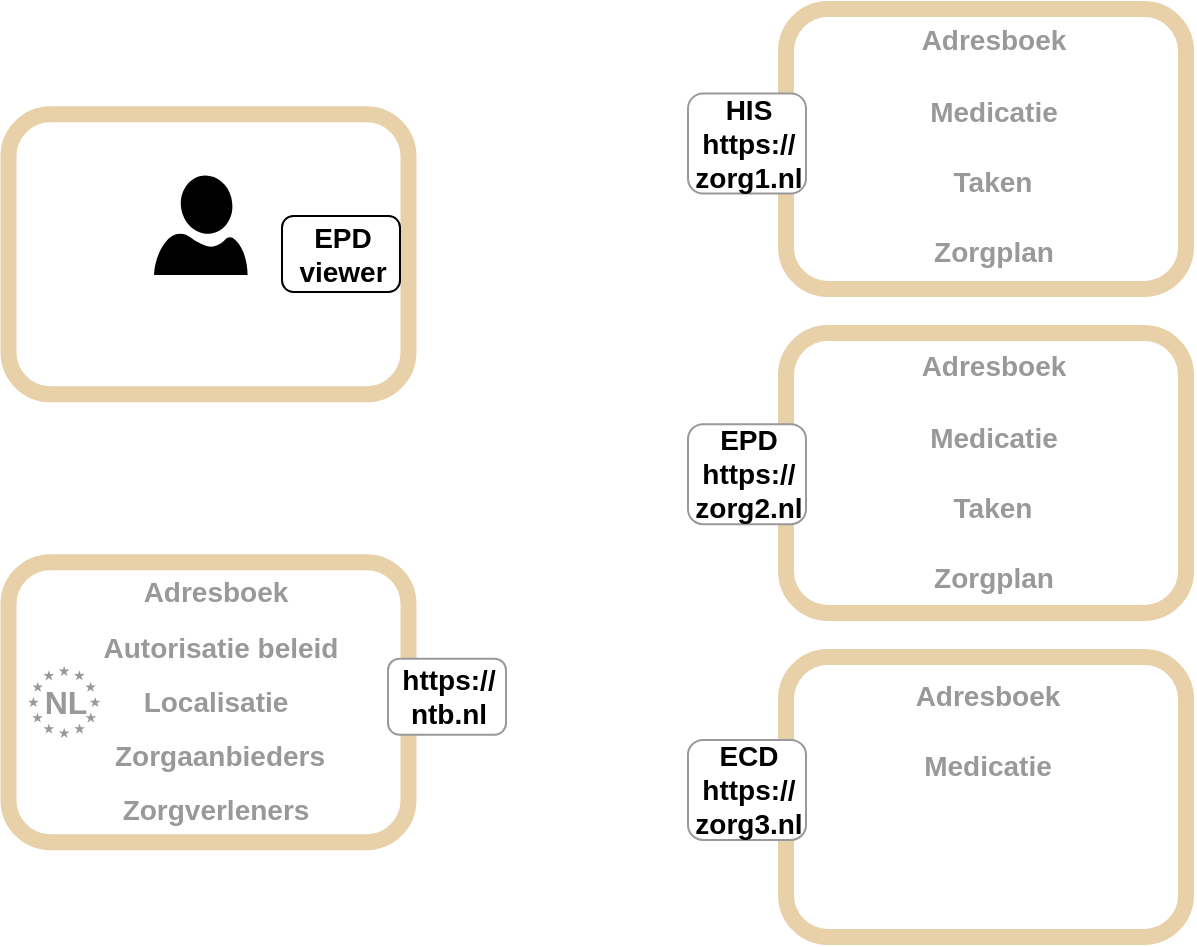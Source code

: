 <mxfile version="26.0.9" pages="8">
  <diagram name="Situatie1" id="MQFsLoq9L3lJmAWZQIUS">
    <mxGraphModel dx="1548" dy="895" grid="0" gridSize="10" guides="1" tooltips="1" connect="1" arrows="1" fold="1" page="1" pageScale="1" pageWidth="800" pageHeight="500" math="0" shadow="0">
      <root>
        <mxCell id="r5T7XgMTr3w36e6avR7k-0" />
        <mxCell id="r5T7XgMTr3w36e6avR7k-1" parent="r5T7XgMTr3w36e6avR7k-0" />
        <mxCell id="r5T7XgMTr3w36e6avR7k-2" value="" style="rounded=1;whiteSpace=wrap;html=1;fillColor=none;strokeColor=#E8D0A9;strokeWidth=8;" vertex="1" parent="r5T7XgMTr3w36e6avR7k-1">
          <mxGeometry x="102.25" y="298.07" width="200" height="140" as="geometry" />
        </mxCell>
        <mxCell id="r5T7XgMTr3w36e6avR7k-3" value="" style="rounded=1;whiteSpace=wrap;html=1;fillColor=none;strokeColor=#E8D0A9;strokeWidth=8;" vertex="1" parent="r5T7XgMTr3w36e6avR7k-1">
          <mxGeometry x="491" y="21.5" width="200" height="140" as="geometry" />
        </mxCell>
        <mxCell id="r5T7XgMTr3w36e6avR7k-4" value="" style="rounded=1;whiteSpace=wrap;html=1;fillColor=none;strokeColor=#E8D0A9;strokeWidth=8;" vertex="1" parent="r5T7XgMTr3w36e6avR7k-1">
          <mxGeometry x="491" y="183.5" width="200" height="140" as="geometry" />
        </mxCell>
        <mxCell id="r5T7XgMTr3w36e6avR7k-5" value="Medicatie" style="rounded=1;whiteSpace=wrap;html=1;align=center;verticalAlign=middle;spacingTop=0;spacing=1;spacingLeft=2;fontSize=14;fontStyle=1;fillColor=default;strokeColor=none;flipV=0;flipH=0;fontColor=#999999;" vertex="1" parent="r5T7XgMTr3w36e6avR7k-1">
          <mxGeometry x="541" y="227" width="106" height="17" as="geometry" />
        </mxCell>
        <mxCell id="r5T7XgMTr3w36e6avR7k-6" value="Adresboek" style="rounded=1;whiteSpace=wrap;html=1;align=center;verticalAlign=middle;spacingTop=0;spacing=1;spacingLeft=2;fontSize=14;fontStyle=1;fillColor=default;strokeColor=none;flipV=0;flipH=0;fontColor=#999999;" vertex="1" parent="r5T7XgMTr3w36e6avR7k-1">
          <mxGeometry x="541" y="191.5" width="106" height="17" as="geometry" />
        </mxCell>
        <mxCell id="r5T7XgMTr3w36e6avR7k-7" value="" style="rounded=1;whiteSpace=wrap;html=1;fillColor=none;strokeColor=#E8D0A9;strokeWidth=8;" vertex="1" parent="r5T7XgMTr3w36e6avR7k-1">
          <mxGeometry x="491" y="345.5" width="200" height="140" as="geometry" />
        </mxCell>
        <mxCell id="r5T7XgMTr3w36e6avR7k-8" value="Adresboek" style="rounded=1;whiteSpace=wrap;html=1;align=center;verticalAlign=middle;spacingTop=0;spacing=1;spacingLeft=2;fontSize=14;fontStyle=1;fillColor=default;strokeColor=none;flipV=0;flipH=0;fontColor=#999999;" vertex="1" parent="r5T7XgMTr3w36e6avR7k-1">
          <mxGeometry x="152" y="304.5" width="106" height="17" as="geometry" />
        </mxCell>
        <mxCell id="r5T7XgMTr3w36e6avR7k-9" value="Localisatie" style="rounded=1;whiteSpace=wrap;html=1;align=center;verticalAlign=middle;spacingTop=0;spacing=1;spacingLeft=2;fontSize=14;fontStyle=1;fillColor=default;strokeColor=none;flipV=0;flipH=0;fontColor=#999999;" vertex="1" parent="r5T7XgMTr3w36e6avR7k-1">
          <mxGeometry x="152" y="359" width="106" height="17" as="geometry" />
        </mxCell>
        <mxCell id="r5T7XgMTr3w36e6avR7k-10" value="&lt;div&gt;ECD&lt;/div&gt;https://&lt;div&gt;zorg3.nl&lt;/div&gt;" style="rounded=1;whiteSpace=wrap;html=1;align=center;verticalAlign=middle;spacingTop=0;spacing=1;spacingLeft=2;fontSize=14;fontStyle=1;flipV=0;flipH=0;rotation=0;strokeColor=#999999;fontColor=#000000;" vertex="1" parent="r5T7XgMTr3w36e6avR7k-1">
          <mxGeometry x="442" y="386.94" width="59" height="50" as="geometry" />
        </mxCell>
        <mxCell id="r5T7XgMTr3w36e6avR7k-11" value="&lt;div&gt;EPD&lt;/div&gt;https://&lt;div&gt;zorg2.nl&lt;/div&gt;" style="rounded=1;whiteSpace=wrap;html=1;align=center;verticalAlign=middle;spacingTop=0;spacing=1;spacingLeft=2;fontSize=14;fontStyle=1;flipV=0;flipH=0;rotation=0;strokeColor=#999999;fontColor=#000000;" vertex="1" parent="r5T7XgMTr3w36e6avR7k-1">
          <mxGeometry x="442" y="229.07" width="59" height="50" as="geometry" />
        </mxCell>
        <mxCell id="r5T7XgMTr3w36e6avR7k-12" value="&lt;div&gt;HIS&lt;/div&gt;https://&lt;div&gt;zorg1.nl&lt;/div&gt;" style="rounded=1;whiteSpace=wrap;html=1;align=center;verticalAlign=middle;spacingTop=0;spacing=1;spacingLeft=2;fontSize=14;fontStyle=1;flipV=0;flipH=0;rotation=0;strokeColor=#999999;fontColor=#000000;" vertex="1" parent="r5T7XgMTr3w36e6avR7k-1">
          <mxGeometry x="442" y="63.75" width="59" height="50" as="geometry" />
        </mxCell>
        <mxCell id="r5T7XgMTr3w36e6avR7k-13" value="Taken" style="rounded=1;whiteSpace=wrap;html=1;align=center;verticalAlign=middle;spacingTop=0;spacing=0;spacingLeft=1;fontSize=14;fontStyle=1;fillColor=#FFFFFF;strokeColor=none;flipV=0;flipH=0;fontColor=#999999;" vertex="1" parent="r5T7XgMTr3w36e6avR7k-1">
          <mxGeometry x="541" y="262" width="106" height="17" as="geometry" />
        </mxCell>
        <mxCell id="r5T7XgMTr3w36e6avR7k-14" value="https://&lt;div&gt;ntb.nl&lt;/div&gt;" style="rounded=1;whiteSpace=wrap;html=1;align=center;verticalAlign=middle;spacingTop=0;spacing=1;spacingLeft=2;fontSize=14;fontStyle=1;flipV=0;flipH=0;rotation=0;strokeColor=#999999;fontColor=#000000;" vertex="1" parent="r5T7XgMTr3w36e6avR7k-1">
          <mxGeometry x="292" y="346.37" width="59" height="38" as="geometry" />
        </mxCell>
        <mxCell id="r5T7XgMTr3w36e6avR7k-15" value="Zorgplan" style="rounded=1;whiteSpace=wrap;html=1;align=center;verticalAlign=middle;spacingTop=0;spacing=1;spacingLeft=2;fontSize=14;fontStyle=1;fillColor=#FFFFFF;strokeColor=none;flipV=0;flipH=0;fontColor=#999999;" vertex="1" parent="r5T7XgMTr3w36e6avR7k-1">
          <mxGeometry x="541" y="297.5" width="106" height="17" as="geometry" />
        </mxCell>
        <mxCell id="r5T7XgMTr3w36e6avR7k-16" value="Zorgverleners" style="rounded=1;whiteSpace=wrap;html=1;align=center;verticalAlign=middle;spacingTop=0;spacing=1;spacingLeft=2;fontSize=14;fontStyle=1;fillColor=#FFFFFF;strokeColor=none;flipV=0;flipH=0;fontColor=#999999;" vertex="1" parent="r5T7XgMTr3w36e6avR7k-1">
          <mxGeometry x="152" y="413" width="106" height="17" as="geometry" />
        </mxCell>
        <mxCell id="r5T7XgMTr3w36e6avR7k-17" value="Zorgaanbieders" style="rounded=1;whiteSpace=wrap;html=1;align=center;verticalAlign=middle;spacingTop=0;spacing=1;spacingLeft=2;fontSize=14;fontStyle=1;fillColor=#FFFFFF;strokeColor=none;flipV=0;flipH=0;fontColor=#999999;" vertex="1" parent="r5T7XgMTr3w36e6avR7k-1">
          <mxGeometry x="154" y="386" width="106" height="17" as="geometry" />
        </mxCell>
        <mxCell id="r5T7XgMTr3w36e6avR7k-18" value="Autorisatie beleid" style="rounded=1;whiteSpace=wrap;html=1;align=center;verticalAlign=middle;spacingTop=0;spacing=1;spacingLeft=2;fontSize=14;fontStyle=1;fillColor=#FFFFFF;strokeColor=none;flipV=0;flipH=0;fontColor=#999999;" vertex="1" parent="r5T7XgMTr3w36e6avR7k-1">
          <mxGeometry x="145.5" y="332" width="123" height="17" as="geometry" />
        </mxCell>
        <mxCell id="r5T7XgMTr3w36e6avR7k-19" style="edgeStyle=orthogonalEdgeStyle;rounded=0;orthogonalLoop=1;jettySize=auto;html=1;exitX=0.5;exitY=1;exitDx=0;exitDy=0;" edge="1" parent="r5T7XgMTr3w36e6avR7k-1">
          <mxGeometry relative="1" as="geometry">
            <mxPoint x="205.0" y="365.5" as="sourcePoint" />
            <mxPoint x="205.0" y="365.5" as="targetPoint" />
          </mxGeometry>
        </mxCell>
        <mxCell id="r5T7XgMTr3w36e6avR7k-20" value="Adresboek" style="rounded=1;whiteSpace=wrap;html=1;align=center;verticalAlign=middle;spacingTop=0;spacing=1;spacingLeft=2;fontSize=14;fontStyle=1;fillColor=default;strokeColor=none;flipV=0;flipH=0;fontColor=#999999;" vertex="1" parent="r5T7XgMTr3w36e6avR7k-1">
          <mxGeometry x="541" y="28.54" width="106" height="17" as="geometry" />
        </mxCell>
        <mxCell id="r5T7XgMTr3w36e6avR7k-21" value="Zorgplan" style="rounded=1;whiteSpace=wrap;html=1;align=center;verticalAlign=middle;spacingTop=0;spacing=1;spacingLeft=2;fontSize=14;fontStyle=1;fillColor=default;strokeColor=none;flipV=0;flipH=0;fontColor=#999999;" vertex="1" parent="r5T7XgMTr3w36e6avR7k-1">
          <mxGeometry x="541" y="134.54" width="106" height="17" as="geometry" />
        </mxCell>
        <mxCell id="r5T7XgMTr3w36e6avR7k-22" value="Taken" style="rounded=1;whiteSpace=wrap;html=1;align=center;verticalAlign=middle;spacingTop=0;spacing=0;spacingLeft=1;fontSize=14;fontStyle=1;fillColor=#FFFFFF;strokeColor=none;flipV=0;flipH=0;fontColor=#999999;" vertex="1" parent="r5T7XgMTr3w36e6avR7k-1">
          <mxGeometry x="541" y="99" width="106" height="17" as="geometry" />
        </mxCell>
        <mxCell id="r5T7XgMTr3w36e6avR7k-23" value="Medicatie" style="rounded=1;whiteSpace=wrap;html=1;align=center;verticalAlign=middle;spacingTop=0;spacing=1;spacingLeft=2;fontSize=14;fontStyle=1;fillColor=default;strokeColor=none;flipV=0;flipH=0;fontColor=#999999;" vertex="1" parent="r5T7XgMTr3w36e6avR7k-1">
          <mxGeometry x="541" y="64" width="106" height="17" as="geometry" />
        </mxCell>
        <mxCell id="r5T7XgMTr3w36e6avR7k-24" value="" style="group" vertex="1" connectable="0" parent="r5T7XgMTr3w36e6avR7k-1">
          <mxGeometry x="112" y="349.94" width="36.22" height="36" as="geometry" />
        </mxCell>
        <mxCell id="r5T7XgMTr3w36e6avR7k-25" value="" style="verticalLabelPosition=bottom;verticalAlign=top;html=1;shape=mxgraph.basic.star;strokeColor=none;fillColor=#999999;" vertex="1" parent="r5T7XgMTr3w36e6avR7k-24">
          <mxGeometry y="15.512" width="5.366" height="5.097" as="geometry" />
        </mxCell>
        <mxCell id="r5T7XgMTr3w36e6avR7k-26" value="" style="verticalLabelPosition=bottom;verticalAlign=top;html=1;shape=mxgraph.basic.star;strokeColor=none;fillColor=#999999;" vertex="1" parent="r5T7XgMTr3w36e6avR7k-24">
          <mxGeometry x="2.039" y="23.266" width="5.366" height="5.097" as="geometry" />
        </mxCell>
        <mxCell id="r5T7XgMTr3w36e6avR7k-27" value="" style="verticalLabelPosition=bottom;verticalAlign=top;html=1;shape=mxgraph.basic.star;strokeColor=none;fillColor=#999999;" vertex="1" parent="r5T7XgMTr3w36e6avR7k-24">
          <mxGeometry x="7.747" y="28.816" width="5.366" height="5.097" as="geometry" />
        </mxCell>
        <mxCell id="r5T7XgMTr3w36e6avR7k-28" value="" style="verticalLabelPosition=bottom;verticalAlign=top;html=1;shape=mxgraph.basic.star;strokeColor=none;fillColor=#999999;" vertex="1" parent="r5T7XgMTr3w36e6avR7k-24">
          <mxGeometry x="15.412" y="30.903" width="5.366" height="5.097" as="geometry" />
        </mxCell>
        <mxCell id="r5T7XgMTr3w36e6avR7k-29" value="" style="verticalLabelPosition=bottom;verticalAlign=top;html=1;shape=mxgraph.basic.star;strokeColor=none;fillColor=#999999;" vertex="1" parent="r5T7XgMTr3w36e6avR7k-24">
          <mxGeometry x="28.608" y="7.884" width="5.366" height="5.097" as="geometry" />
        </mxCell>
        <mxCell id="r5T7XgMTr3w36e6avR7k-30" value="" style="verticalLabelPosition=bottom;verticalAlign=top;html=1;shape=mxgraph.basic.star;strokeColor=none;fillColor=#999999;" vertex="1" parent="r5T7XgMTr3w36e6avR7k-24">
          <mxGeometry x="30.854" y="15.512" width="5.366" height="5.097" as="geometry" />
        </mxCell>
        <mxCell id="r5T7XgMTr3w36e6avR7k-31" value="" style="verticalLabelPosition=bottom;verticalAlign=top;html=1;shape=mxgraph.basic.star;strokeColor=none;fillColor=#999999;" vertex="1" parent="r5T7XgMTr3w36e6avR7k-24">
          <mxGeometry x="28.744" y="23.266" width="5.366" height="5.097" as="geometry" />
        </mxCell>
        <mxCell id="r5T7XgMTr3w36e6avR7k-32" value="" style="verticalLabelPosition=bottom;verticalAlign=top;html=1;shape=mxgraph.basic.star;strokeColor=none;fillColor=#999999;" vertex="1" parent="r5T7XgMTr3w36e6avR7k-24">
          <mxGeometry x="23.106" y="28.808" width="5.366" height="5.097" as="geometry" />
        </mxCell>
        <mxCell id="r5T7XgMTr3w36e6avR7k-33" value="" style="verticalLabelPosition=bottom;verticalAlign=top;html=1;shape=mxgraph.basic.star;strokeColor=none;fillColor=#999999;" vertex="1" parent="r5T7XgMTr3w36e6avR7k-24">
          <mxGeometry x="7.747" y="2.175" width="5.366" height="5.097" as="geometry" />
        </mxCell>
        <mxCell id="r5T7XgMTr3w36e6avR7k-34" value="" style="verticalLabelPosition=bottom;verticalAlign=top;html=1;shape=mxgraph.basic.star;strokeColor=none;fillColor=#999999;" vertex="1" parent="r5T7XgMTr3w36e6avR7k-24">
          <mxGeometry x="15.394" width="5.366" height="5.097" as="geometry" />
        </mxCell>
        <mxCell id="r5T7XgMTr3w36e6avR7k-35" value="" style="verticalLabelPosition=bottom;verticalAlign=top;html=1;shape=mxgraph.basic.star;strokeColor=none;fillColor=#999999;" vertex="1" parent="r5T7XgMTr3w36e6avR7k-24">
          <mxGeometry x="22.971" y="2.141" width="5.366" height="5.097" as="geometry" />
        </mxCell>
        <mxCell id="r5T7XgMTr3w36e6avR7k-36" value="" style="verticalLabelPosition=bottom;verticalAlign=top;html=1;shape=mxgraph.basic.star;strokeColor=none;fillColor=#999999;" vertex="1" parent="r5T7XgMTr3w36e6avR7k-24">
          <mxGeometry x="2.175" y="7.884" width="5.366" height="5.097" as="geometry" />
        </mxCell>
        <mxCell id="r5T7XgMTr3w36e6avR7k-37" value="NL" style="rounded=1;whiteSpace=wrap;html=1;align=center;verticalAlign=middle;spacingTop=0;spacing=1;spacingLeft=2;fontSize=16;fontStyle=1;fillColor=none;strokeColor=none;flipV=0;flipH=0;fontColor=#999999;" vertex="1" parent="r5T7XgMTr3w36e6avR7k-24">
          <mxGeometry x="4.791" y="7.883" width="26.066" height="21.103" as="geometry" />
        </mxCell>
        <mxCell id="r5T7XgMTr3w36e6avR7k-38" value="Medicatie" style="rounded=1;whiteSpace=wrap;html=1;align=center;verticalAlign=middle;spacingTop=0;spacing=1;spacingLeft=2;fontSize=14;fontStyle=1;fillColor=default;strokeColor=none;flipV=0;flipH=0;fontColor=#999999;" vertex="1" parent="r5T7XgMTr3w36e6avR7k-1">
          <mxGeometry x="538" y="391.86" width="106" height="17" as="geometry" />
        </mxCell>
        <mxCell id="r5T7XgMTr3w36e6avR7k-39" value="Adresboek" style="rounded=1;whiteSpace=wrap;html=1;align=center;verticalAlign=middle;spacingTop=0;spacing=1;spacingLeft=2;fontSize=14;fontStyle=1;fillColor=default;strokeColor=none;flipV=0;flipH=0;fontColor=#999999;" vertex="1" parent="r5T7XgMTr3w36e6avR7k-1">
          <mxGeometry x="538" y="356.36" width="106" height="17" as="geometry" />
        </mxCell>
        <mxCell id="5lC_N5C430owpQ5SRR7z-0" value="" style="rounded=1;whiteSpace=wrap;html=1;fillColor=none;strokeColor=#E8D0A9;strokeWidth=8;" vertex="1" parent="r5T7XgMTr3w36e6avR7k-1">
          <mxGeometry x="102.25" y="74.16" width="200" height="140" as="geometry" />
        </mxCell>
        <mxCell id="5lC_N5C430owpQ5SRR7z-1" value="EPD&lt;div&gt;viewer&lt;/div&gt;" style="rounded=1;whiteSpace=wrap;html=1;align=center;verticalAlign=middle;spacingTop=0;spacing=1;spacingLeft=2;fontSize=14;fontStyle=1;flipV=0;flipH=0;rotation=0;strokeColor=#000000;fontColor=#000000;" vertex="1" parent="r5T7XgMTr3w36e6avR7k-1">
          <mxGeometry x="239" y="125" width="59" height="38" as="geometry" />
        </mxCell>
        <mxCell id="5lC_N5C430owpQ5SRR7z-2" value="" style="sketch=0;aspect=fixed;pointerEvents=1;shadow=0;dashed=0;html=1;strokeColor=none;labelPosition=center;verticalLabelPosition=bottom;verticalAlign=top;align=center;fillColor=#000000;shape=mxgraph.azure.user;flipH=0;flipV=0;" vertex="1" parent="r5T7XgMTr3w36e6avR7k-1">
          <mxGeometry x="175" y="104.75" width="46.8" height="49.79" as="geometry" />
        </mxCell>
      </root>
    </mxGraphModel>
  </diagram>
  <diagram id="Eu-x428-d-wK5R4hVeS4" name="Adressering1">
    <mxGraphModel dx="1290" dy="746" grid="1" gridSize="10" guides="1" tooltips="1" connect="1" arrows="1" fold="1" page="1" pageScale="1" pageWidth="800" pageHeight="500" backgroundImage="{&quot;src&quot;:&quot;data:page/id,8F5ITd9CKkEVLYgp6tP8&quot;}" math="0" shadow="0">
      <root>
        <mxCell id="0" />
        <mxCell id="1" parent="0" />
        <mxCell id="NF6Xuj7ZclbfgLSGl3qc-1" value="Adresboek" style="rounded=1;whiteSpace=wrap;html=1;align=center;verticalAlign=middle;spacingTop=0;spacing=1;spacingLeft=2;fontSize=14;fontStyle=1;fillColor=default;strokeColor=none;flipV=0;flipH=0;fontColor=#000000;" vertex="1" parent="1">
          <mxGeometry x="541" y="191.5" width="106" height="17" as="geometry" />
        </mxCell>
        <mxCell id="NF6Xuj7ZclbfgLSGl3qc-2" value="Adresboek" style="rounded=1;whiteSpace=wrap;html=1;align=center;verticalAlign=middle;spacingTop=0;spacing=1;spacingLeft=2;fontSize=14;fontStyle=1;fillColor=default;strokeColor=none;flipV=0;flipH=0;fontColor=#000000;" vertex="1" parent="1">
          <mxGeometry x="152" y="304.5" width="106" height="17" as="geometry" />
        </mxCell>
        <mxCell id="NF6Xuj7ZclbfgLSGl3qc-3" value="Adresboek" style="rounded=1;whiteSpace=wrap;html=1;align=center;verticalAlign=middle;spacingTop=0;spacing=1;spacingLeft=2;fontSize=14;fontStyle=1;fillColor=default;strokeColor=none;flipV=0;flipH=0;fontColor=#000000;" vertex="1" parent="1">
          <mxGeometry x="541" y="28.54" width="106" height="17" as="geometry" />
        </mxCell>
        <mxCell id="NF6Xuj7ZclbfgLSGl3qc-4" value="Adresboek" style="rounded=1;whiteSpace=wrap;html=1;align=center;verticalAlign=middle;spacingTop=0;spacing=1;spacingLeft=2;fontSize=14;fontStyle=1;fillColor=default;strokeColor=none;flipV=0;flipH=0;fontColor=#000000;" vertex="1" parent="1">
          <mxGeometry x="538" y="356.36" width="106" height="17" as="geometry" />
        </mxCell>
        <mxCell id="d8hhkDbXtKt8jIGHzVDK-5" value="" style="endArrow=classic;html=1;rounded=0;jumpStyle=arc;strokeWidth=3;" edge="1" parent="1">
          <mxGeometry width="50" height="50" relative="1" as="geometry">
            <mxPoint x="260" y="410" as="sourcePoint" />
            <mxPoint x="260" y="330" as="targetPoint" />
            <Array as="points">
              <mxPoint x="280" y="370" />
              <mxPoint x="360" y="370" />
              <mxPoint x="360" y="330" />
            </Array>
          </mxGeometry>
        </mxCell>
        <mxCell id="c_nEIeywBCobLyKa_Gv8-1" value="1" style="edgeLabel;html=1;align=center;verticalAlign=middle;resizable=0;points=[];fontSize=14;" vertex="1" connectable="0" parent="d8hhkDbXtKt8jIGHzVDK-5">
          <mxGeometry x="0.553" relative="1" as="geometry">
            <mxPoint x="-4" as="offset" />
          </mxGeometry>
        </mxCell>
        <mxCell id="d8hhkDbXtKt8jIGHzVDK-1" value="" style="endArrow=classic;html=1;rounded=0;jumpStyle=arc;strokeWidth=3;" edge="1" parent="1">
          <mxGeometry width="50" height="50" relative="1" as="geometry">
            <mxPoint x="550" y="40" as="sourcePoint" />
            <mxPoint x="260" y="300" as="targetPoint" />
            <Array as="points">
              <mxPoint x="520" y="90" />
              <mxPoint x="430" y="90" />
              <mxPoint x="390" y="300" />
            </Array>
          </mxGeometry>
        </mxCell>
        <mxCell id="c_nEIeywBCobLyKa_Gv8-2" value="2" style="edgeLabel;html=1;align=center;verticalAlign=middle;resizable=0;points=[];fontSize=14;" vertex="1" connectable="0" parent="d8hhkDbXtKt8jIGHzVDK-1">
          <mxGeometry x="0.759" y="-2" relative="1" as="geometry">
            <mxPoint x="5" as="offset" />
          </mxGeometry>
        </mxCell>
        <mxCell id="d8hhkDbXtKt8jIGHzVDK-2" value="" style="endArrow=classic;html=1;rounded=0;jumpStyle=arc;strokeWidth=3;" edge="1" parent="1">
          <mxGeometry width="50" height="50" relative="1" as="geometry">
            <mxPoint x="550" y="200" as="sourcePoint" />
            <mxPoint x="260" y="310" as="targetPoint" />
            <Array as="points">
              <mxPoint x="520" y="250" />
              <mxPoint x="430" y="250" />
              <mxPoint x="400" y="310" />
            </Array>
          </mxGeometry>
        </mxCell>
        <mxCell id="c_nEIeywBCobLyKa_Gv8-3" value="3" style="edgeLabel;html=1;align=center;verticalAlign=middle;resizable=0;points=[];fontSize=14;" vertex="1" connectable="0" parent="d8hhkDbXtKt8jIGHzVDK-2">
          <mxGeometry x="0.571" relative="1" as="geometry">
            <mxPoint x="4" as="offset" />
          </mxGeometry>
        </mxCell>
        <mxCell id="d8hhkDbXtKt8jIGHzVDK-3" value="" style="endArrow=classic;html=1;rounded=0;jumpStyle=arc;strokeWidth=3;" edge="1" parent="1">
          <mxGeometry width="50" height="50" relative="1" as="geometry">
            <mxPoint x="550" y="360" as="sourcePoint" />
            <mxPoint x="260" y="320" as="targetPoint" />
            <Array as="points">
              <mxPoint x="520" y="410" />
              <mxPoint x="430" y="410" />
              <mxPoint x="400" y="320" />
            </Array>
          </mxGeometry>
        </mxCell>
        <mxCell id="c_nEIeywBCobLyKa_Gv8-4" value="4" style="edgeLabel;html=1;align=center;verticalAlign=middle;resizable=0;points=[];fontSize=14;" vertex="1" connectable="0" parent="d8hhkDbXtKt8jIGHzVDK-3">
          <mxGeometry x="0.518" y="1" relative="1" as="geometry">
            <mxPoint as="offset" />
          </mxGeometry>
        </mxCell>
        <mxCell id="tqSlAXIkqIZMuwpWQAv1-1" value="Adresboek bevat:&lt;div&gt;- Organisaties&lt;/div&gt;&lt;div&gt;&lt;font style=&quot;&quot;&gt;- Afdelingen&lt;/font&gt;&lt;/div&gt;&lt;div&gt;&lt;font style=&quot;&quot;&gt;- Diensten&lt;/font&gt;&lt;/div&gt;&lt;div&gt;&lt;span style=&quot;background-color: transparent;&quot;&gt;&lt;font style=&quot;&quot;&gt;- Fysieke locaties&lt;/font&gt;&lt;/span&gt;&lt;br&gt;&lt;/div&gt;&lt;div&gt;- Digitale locaties&lt;/div&gt;&lt;div&gt;&lt;font style=&quot;&quot;&gt;- Medewerkers&lt;/font&gt;&lt;br&gt;&lt;/div&gt;" style="rounded=1;whiteSpace=wrap;html=1;align=left;verticalAlign=middle;spacingTop=0;spacing=1;spacingLeft=2;fontSize=20;fontStyle=1;fillColor=default;strokeColor=none;flipV=0;flipH=0;fontColor=#000000;" vertex="1" parent="1">
          <mxGeometry x="105" y="45.54" width="200" height="200" as="geometry" />
        </mxCell>
      </root>
    </mxGraphModel>
  </diagram>
  <diagram name="Workflow1" id="p2KW3nBNuo9jlDleqmQZ">
    <mxGraphModel dx="1068" dy="617" grid="1" gridSize="10" guides="1" tooltips="1" connect="1" arrows="1" fold="1" page="1" pageScale="1" pageWidth="800" pageHeight="500" backgroundImage="{&quot;src&quot;:&quot;data:page/id,8F5ITd9CKkEVLYgp6tP8&quot;}" math="0" shadow="0">
      <root>
        <mxCell id="b0Rc7OpjFOF63vnKzq0Y-0" />
        <mxCell id="b0Rc7OpjFOF63vnKzq0Y-1" parent="b0Rc7OpjFOF63vnKzq0Y-0" />
        <mxCell id="eG2fR5MttV4ctVaO4feA-0" value="Adresboek" style="rounded=1;whiteSpace=wrap;html=1;align=center;verticalAlign=middle;spacingTop=0;spacing=1;spacingLeft=2;fontSize=14;fontStyle=1;fillColor=default;strokeColor=none;flipV=0;flipH=0;fontColor=#000000;" vertex="1" parent="b0Rc7OpjFOF63vnKzq0Y-1">
          <mxGeometry x="152" y="304.5" width="106" height="17" as="geometry" />
        </mxCell>
        <mxCell id="eG2fR5MttV4ctVaO4feA-1" value="Zorgplan" style="rounded=1;whiteSpace=wrap;html=1;align=center;verticalAlign=middle;spacingTop=0;spacing=1;spacingLeft=2;fontSize=14;fontStyle=1;fillColor=#FFFFFF;strokeColor=none;flipV=0;flipH=0;fontColor=#999999;" vertex="1" parent="b0Rc7OpjFOF63vnKzq0Y-1">
          <mxGeometry x="541" y="297.5" width="106" height="17" as="geometry" />
        </mxCell>
        <mxCell id="eG2fR5MttV4ctVaO4feA-2" value="Zorgplan" style="rounded=1;whiteSpace=wrap;html=1;align=center;verticalAlign=middle;spacingTop=0;spacing=1;spacingLeft=2;fontSize=14;fontStyle=1;fillColor=default;strokeColor=none;flipV=0;flipH=0;fontColor=#000000;" vertex="1" parent="b0Rc7OpjFOF63vnKzq0Y-1">
          <mxGeometry x="541" y="134.54" width="106" height="17" as="geometry" />
        </mxCell>
        <mxCell id="eG2fR5MttV4ctVaO4feA-3" value="Taken" style="rounded=1;whiteSpace=wrap;html=1;align=center;verticalAlign=middle;spacingTop=0;spacing=0;spacingLeft=1;fontSize=14;fontStyle=1;fillColor=#FFFFFF;strokeColor=none;flipV=0;flipH=0;fontColor=#000000;" vertex="1" parent="b0Rc7OpjFOF63vnKzq0Y-1">
          <mxGeometry x="541" y="99" width="106" height="17" as="geometry" />
        </mxCell>
        <mxCell id="b0Rc7OpjFOF63vnKzq0Y-4" value="" style="endArrow=classic;html=1;rounded=0;jumpStyle=arc;strokeWidth=3;" edge="1" parent="b0Rc7OpjFOF63vnKzq0Y-1">
          <mxGeometry width="50" height="50" relative="1" as="geometry">
            <mxPoint x="440" y="90" as="sourcePoint" />
            <mxPoint x="250" y="310" as="targetPoint" />
            <Array as="points">
              <mxPoint x="380" y="90" />
              <mxPoint x="380" y="310" />
            </Array>
          </mxGeometry>
        </mxCell>
        <mxCell id="b0Rc7OpjFOF63vnKzq0Y-5" value="1" style="edgeLabel;html=1;align=center;verticalAlign=middle;resizable=0;points=[];fontSize=14;" vertex="1" connectable="0" parent="b0Rc7OpjFOF63vnKzq0Y-4">
          <mxGeometry x="0.759" y="-2" relative="1" as="geometry">
            <mxPoint x="110" y="-218" as="offset" />
          </mxGeometry>
        </mxCell>
        <mxCell id="RXOmxqqFLuWdj_UZs9am-0" value="" style="sketch=0;aspect=fixed;pointerEvents=1;shadow=0;dashed=0;html=1;strokeColor=none;labelPosition=center;verticalLabelPosition=bottom;verticalAlign=top;align=center;fillColor=#000000;shape=mxgraph.azure.user;flipH=1;flipV=0;" vertex="1" parent="b0Rc7OpjFOF63vnKzq0Y-1">
          <mxGeometry x="500" y="30" width="37.6" height="40" as="geometry" />
        </mxCell>
        <mxCell id="ZvX9rsWDKvA7DdOXEg0i-0" style="edgeStyle=orthogonalEdgeStyle;rounded=0;orthogonalLoop=1;jettySize=auto;html=1;entryX=0.25;entryY=0;entryDx=0;entryDy=0;strokeWidth=3;" edge="1" parent="b0Rc7OpjFOF63vnKzq0Y-1">
          <mxGeometry relative="1" as="geometry">
            <mxPoint x="460" y="114" as="sourcePoint" />
            <mxPoint x="460.02" y="229.46" as="targetPoint" />
          </mxGeometry>
        </mxCell>
        <mxCell id="ZvX9rsWDKvA7DdOXEg0i-3" value="3" style="edgeLabel;html=1;align=center;verticalAlign=middle;resizable=0;points=[];fontSize=14;" vertex="1" connectable="0" parent="ZvX9rsWDKvA7DdOXEg0i-0">
          <mxGeometry x="-0.207" y="1" relative="1" as="geometry">
            <mxPoint as="offset" />
          </mxGeometry>
        </mxCell>
        <mxCell id="BiAkUlNg5KHQIUqRrbH5-1" value="" style="endArrow=classic;html=1;rounded=0;strokeWidth=3;entryX=0.25;entryY=0;entryDx=0;entryDy=0;" edge="1" parent="b0Rc7OpjFOF63vnKzq0Y-1" target="eG2fR5MttV4ctVaO4feA-3">
          <mxGeometry width="50" height="50" relative="1" as="geometry">
            <mxPoint x="500" y="90" as="sourcePoint" />
            <mxPoint x="573" y="109" as="targetPoint" />
            <Array as="points">
              <mxPoint x="550" y="100" />
            </Array>
          </mxGeometry>
        </mxCell>
        <mxCell id="BiAkUlNg5KHQIUqRrbH5-6" value="2,5" style="edgeLabel;html=1;align=center;verticalAlign=middle;resizable=0;points=[];fontSize=14;" vertex="1" connectable="0" parent="BiAkUlNg5KHQIUqRrbH5-1">
          <mxGeometry x="-0.725" relative="1" as="geometry">
            <mxPoint x="27" y="7" as="offset" />
          </mxGeometry>
        </mxCell>
        <mxCell id="odtCcQGsGLalmU_g-pQw-0" value="" style="endArrow=classic;html=1;rounded=0;strokeWidth=3;" edge="1" parent="b0Rc7OpjFOF63vnKzq0Y-1">
          <mxGeometry width="50" height="50" relative="1" as="geometry">
            <mxPoint x="480" y="230" as="sourcePoint" />
            <mxPoint x="480" y="114" as="targetPoint" />
          </mxGeometry>
        </mxCell>
        <mxCell id="odtCcQGsGLalmU_g-pQw-1" value="4" style="edgeLabel;html=1;align=center;verticalAlign=middle;resizable=0;points=[];fontSize=14;" vertex="1" connectable="0" parent="odtCcQGsGLalmU_g-pQw-0">
          <mxGeometry x="0.03" y="2" relative="1" as="geometry">
            <mxPoint as="offset" />
          </mxGeometry>
        </mxCell>
        <mxCell id="JGIqkMTTTxve6R5wJ8yM-0" value="zorg1" style="rounded=1;whiteSpace=wrap;html=1;align=center;verticalAlign=middle;spacingTop=0;spacing=1;spacingLeft=2;fontSize=14;fontStyle=1;fillColor=none;strokeColor=none;flipV=0;flipH=0;" vertex="1" parent="b0Rc7OpjFOF63vnKzq0Y-1">
          <mxGeometry x="645" y="125" width="30" height="17" as="geometry" />
        </mxCell>
        <mxCell id="JGIqkMTTTxve6R5wJ8yM-1" value="zorg2" style="rounded=1;whiteSpace=wrap;html=1;align=center;verticalAlign=middle;spacingTop=0;spacing=1;spacingLeft=2;fontSize=14;fontStyle=1;fillColor=none;strokeColor=none;flipV=0;flipH=0;" vertex="1" parent="b0Rc7OpjFOF63vnKzq0Y-1">
          <mxGeometry x="645" y="140" width="30" height="17" as="geometry" />
        </mxCell>
        <mxCell id="JGIqkMTTTxve6R5wJ8yM-2" value="" style="endArrow=none;html=1;rounded=0;strokeWidth=3;" edge="1" parent="b0Rc7OpjFOF63vnKzq0Y-1">
          <mxGeometry width="50" height="50" relative="1" as="geometry">
            <mxPoint x="625" y="144" as="sourcePoint" />
            <mxPoint x="640" y="136" as="targetPoint" />
          </mxGeometry>
        </mxCell>
        <mxCell id="JGIqkMTTTxve6R5wJ8yM-3" value="" style="endArrow=none;html=1;rounded=0;strokeWidth=3;" edge="1" parent="b0Rc7OpjFOF63vnKzq0Y-1">
          <mxGeometry width="50" height="50" relative="1" as="geometry">
            <mxPoint x="625" y="144" as="sourcePoint" />
            <mxPoint x="640" y="150" as="targetPoint" />
          </mxGeometry>
        </mxCell>
        <mxCell id="JGIqkMTTTxve6R5wJ8yM-4" value="zorg1" style="rounded=1;whiteSpace=wrap;html=1;align=center;verticalAlign=middle;spacingTop=0;spacing=1;spacingLeft=2;fontSize=14;fontStyle=1;fillColor=none;strokeColor=none;flipV=0;flipH=0;fontColor=#999999;" vertex="1" parent="b0Rc7OpjFOF63vnKzq0Y-1">
          <mxGeometry x="645" y="286" width="30" height="17" as="geometry" />
        </mxCell>
        <mxCell id="JGIqkMTTTxve6R5wJ8yM-5" value="zorg2" style="rounded=1;whiteSpace=wrap;html=1;align=center;verticalAlign=middle;spacingTop=0;spacing=1;spacingLeft=2;fontSize=14;fontStyle=1;fillColor=none;strokeColor=none;flipV=0;flipH=0;fontColor=#999999;" vertex="1" parent="b0Rc7OpjFOF63vnKzq0Y-1">
          <mxGeometry x="645" y="301" width="30" height="17" as="geometry" />
        </mxCell>
        <mxCell id="JGIqkMTTTxve6R5wJ8yM-6" value="" style="endArrow=none;html=1;rounded=0;strokeWidth=3;fontColor=#999999;strokeColor=#999999;" edge="1" parent="b0Rc7OpjFOF63vnKzq0Y-1">
          <mxGeometry width="50" height="50" relative="1" as="geometry">
            <mxPoint x="625" y="305" as="sourcePoint" />
            <mxPoint x="640" y="297" as="targetPoint" />
          </mxGeometry>
        </mxCell>
        <mxCell id="JGIqkMTTTxve6R5wJ8yM-7" value="" style="endArrow=none;html=1;rounded=0;strokeWidth=3;fontColor=#999999;strokeColor=#999999;" edge="1" parent="b0Rc7OpjFOF63vnKzq0Y-1">
          <mxGeometry width="50" height="50" relative="1" as="geometry">
            <mxPoint x="625" y="305" as="sourcePoint" />
            <mxPoint x="640" y="311" as="targetPoint" />
          </mxGeometry>
        </mxCell>
        <mxCell id="Vf3ugrPoUjO2eMZaJwwE-2" style="edgeStyle=orthogonalEdgeStyle;rounded=0;orthogonalLoop=1;jettySize=auto;html=1;strokeWidth=3;" edge="1" parent="b0Rc7OpjFOF63vnKzq0Y-1">
          <mxGeometry relative="1" as="geometry">
            <mxPoint x="600" y="115" as="sourcePoint" />
            <mxPoint x="600" y="140" as="targetPoint" />
          </mxGeometry>
        </mxCell>
        <mxCell id="Vf3ugrPoUjO2eMZaJwwE-3" value="6" style="edgeLabel;html=1;align=center;verticalAlign=middle;resizable=0;points=[];fontSize=14;" vertex="1" connectable="0" parent="Vf3ugrPoUjO2eMZaJwwE-2">
          <mxGeometry x="-0.207" y="1" relative="1" as="geometry">
            <mxPoint x="-13" y="1" as="offset" />
          </mxGeometry>
        </mxCell>
        <mxCell id="Vf3ugrPoUjO2eMZaJwwE-5" value="" style="endArrow=classic;html=1;rounded=0;strokeWidth=3;fontColor=#999999;strokeColor=#999999;" edge="1" parent="b0Rc7OpjFOF63vnKzq0Y-1">
          <mxGeometry width="50" height="50" relative="1" as="geometry">
            <mxPoint x="563" y="143" as="sourcePoint" />
            <mxPoint x="560" y="305" as="targetPoint" />
            <Array as="points">
              <mxPoint x="490" y="220" />
              <mxPoint x="490" y="250" />
              <mxPoint x="490" y="260" />
              <mxPoint x="542" y="305" />
            </Array>
          </mxGeometry>
        </mxCell>
        <mxCell id="Vf3ugrPoUjO2eMZaJwwE-6" value="7" style="edgeLabel;html=1;align=center;verticalAlign=middle;resizable=0;points=[];fontSize=14;fontColor=#999999;" vertex="1" connectable="0" parent="Vf3ugrPoUjO2eMZaJwwE-5">
          <mxGeometry x="-0.725" relative="1" as="geometry">
            <mxPoint x="-3" y="8" as="offset" />
          </mxGeometry>
        </mxCell>
      </root>
    </mxGraphModel>
  </diagram>
  <diagram name="Localisatie1" id="JRvsno0ZtEaj_oM-VQqp">
    <mxGraphModel dx="885" dy="511" grid="1" gridSize="10" guides="1" tooltips="1" connect="1" arrows="1" fold="1" page="1" pageScale="1" pageWidth="800" pageHeight="500" backgroundImage="{&quot;src&quot;:&quot;data:page/id,8F5ITd9CKkEVLYgp6tP8&quot;}" math="0" shadow="0">
      <root>
        <mxCell id="2NNkitOjq1L_2-w9bs9p-0" />
        <mxCell id="2NNkitOjq1L_2-w9bs9p-1" parent="2NNkitOjq1L_2-w9bs9p-0" />
        <mxCell id="nMpome3JPXAx1xOl927D-0" value="Localisatie" style="rounded=1;whiteSpace=wrap;html=1;align=center;verticalAlign=middle;spacingTop=0;spacing=1;spacingLeft=2;fontSize=14;fontStyle=1;fillColor=default;strokeColor=none;flipV=0;flipH=0;fontColor=#000000;" vertex="1" parent="2NNkitOjq1L_2-w9bs9p-1">
          <mxGeometry x="152" y="359" width="106" height="17" as="geometry" />
        </mxCell>
        <mxCell id="nMpome3JPXAx1xOl927D-1" value="Zorgplan" style="rounded=1;whiteSpace=wrap;html=1;align=center;verticalAlign=middle;spacingTop=0;spacing=1;spacingLeft=2;fontSize=14;fontStyle=1;fillColor=default;strokeColor=none;flipV=0;flipH=0;fontColor=#000000;" vertex="1" parent="2NNkitOjq1L_2-w9bs9p-1">
          <mxGeometry x="541" y="134.54" width="106" height="17" as="geometry" />
        </mxCell>
        <mxCell id="nMpome3JPXAx1xOl927D-2" value="Medicatie" style="rounded=1;whiteSpace=wrap;html=1;align=center;verticalAlign=middle;spacingTop=0;spacing=1;spacingLeft=2;fontSize=14;fontStyle=1;fillColor=default;strokeColor=none;flipV=0;flipH=0;fontColor=#000000;" vertex="1" parent="2NNkitOjq1L_2-w9bs9p-1">
          <mxGeometry x="538" y="391.86" width="106" height="17" as="geometry" />
        </mxCell>
        <mxCell id="2NNkitOjq1L_2-w9bs9p-4" value="" style="endArrow=classic;html=1;rounded=0;jumpStyle=arc;strokeWidth=3;" edge="1" parent="2NNkitOjq1L_2-w9bs9p-1">
          <mxGeometry width="50" height="50" relative="1" as="geometry">
            <mxPoint x="550" y="140" as="sourcePoint" />
            <mxPoint x="250" y="360" as="targetPoint" />
            <Array as="points">
              <mxPoint x="400" y="140" />
              <mxPoint x="400" y="360" />
              <mxPoint x="280" y="360" />
              <mxPoint x="270" y="360" />
            </Array>
          </mxGeometry>
        </mxCell>
        <mxCell id="2NNkitOjq1L_2-w9bs9p-5" value="" style="endArrow=classic;html=1;rounded=0;jumpStyle=arc;strokeWidth=3;strokeColor=#000000;" edge="1" parent="2NNkitOjq1L_2-w9bs9p-1">
          <mxGeometry width="50" height="50" relative="1" as="geometry">
            <mxPoint x="550" y="400" as="sourcePoint" />
            <mxPoint x="250" y="370" as="targetPoint" />
            <Array as="points">
              <mxPoint x="510" y="380" />
              <mxPoint x="400" y="380" />
              <mxPoint x="400" y="370" />
              <mxPoint x="280" y="370" />
              <mxPoint x="270" y="370" />
            </Array>
          </mxGeometry>
        </mxCell>
        <mxCell id="TE46R9FTnHQb-wgRdrGA-0" value="zorg1" style="rounded=1;whiteSpace=wrap;html=1;align=center;verticalAlign=middle;spacingTop=0;spacing=1;spacingLeft=2;fontSize=14;fontStyle=1;fillColor=none;strokeColor=none;flipV=0;flipH=0;fontColor=#999999;" vertex="1" parent="2NNkitOjq1L_2-w9bs9p-1">
          <mxGeometry x="645" y="125" width="30" height="17" as="geometry" />
        </mxCell>
        <mxCell id="TE46R9FTnHQb-wgRdrGA-1" value="zorg2" style="rounded=1;whiteSpace=wrap;html=1;align=center;verticalAlign=middle;spacingTop=0;spacing=1;spacingLeft=2;fontSize=14;fontStyle=1;fillColor=none;strokeColor=none;flipV=0;flipH=0;fontColor=#999999;" vertex="1" parent="2NNkitOjq1L_2-w9bs9p-1">
          <mxGeometry x="645" y="140" width="30" height="17" as="geometry" />
        </mxCell>
        <mxCell id="TE46R9FTnHQb-wgRdrGA-2" value="" style="endArrow=none;html=1;rounded=0;strokeWidth=3;fontColor=#999999;strokeColor=#999999;" edge="1" parent="2NNkitOjq1L_2-w9bs9p-1">
          <mxGeometry width="50" height="50" relative="1" as="geometry">
            <mxPoint x="625" y="144" as="sourcePoint" />
            <mxPoint x="640" y="136" as="targetPoint" />
          </mxGeometry>
        </mxCell>
        <mxCell id="TE46R9FTnHQb-wgRdrGA-3" value="" style="endArrow=none;html=1;rounded=0;strokeWidth=3;fontColor=#999999;strokeColor=#999999;" edge="1" parent="2NNkitOjq1L_2-w9bs9p-1">
          <mxGeometry width="50" height="50" relative="1" as="geometry">
            <mxPoint x="625" y="144" as="sourcePoint" />
            <mxPoint x="640" y="150" as="targetPoint" />
          </mxGeometry>
        </mxCell>
        <mxCell id="XC4wkTJGhgcOHw7yHB1W-0" value="zorg1" style="rounded=1;whiteSpace=wrap;html=1;align=center;verticalAlign=middle;spacingTop=0;spacing=1;spacingLeft=2;fontSize=14;fontStyle=1;fillColor=none;strokeColor=none;flipV=0;flipH=0;fontColor=#999999;" vertex="1" parent="2NNkitOjq1L_2-w9bs9p-1">
          <mxGeometry x="645" y="286" width="30" height="17" as="geometry" />
        </mxCell>
        <mxCell id="XC4wkTJGhgcOHw7yHB1W-1" value="zorg2" style="rounded=1;whiteSpace=wrap;html=1;align=center;verticalAlign=middle;spacingTop=0;spacing=1;spacingLeft=2;fontSize=14;fontStyle=1;fillColor=none;strokeColor=none;flipV=0;flipH=0;fontColor=#999999;" vertex="1" parent="2NNkitOjq1L_2-w9bs9p-1">
          <mxGeometry x="645" y="301" width="30" height="17" as="geometry" />
        </mxCell>
        <mxCell id="XC4wkTJGhgcOHw7yHB1W-2" value="" style="endArrow=none;html=1;rounded=0;strokeWidth=3;fontColor=#999999;strokeColor=#999999;" edge="1" parent="2NNkitOjq1L_2-w9bs9p-1">
          <mxGeometry width="50" height="50" relative="1" as="geometry">
            <mxPoint x="625" y="305" as="sourcePoint" />
            <mxPoint x="640" y="297" as="targetPoint" />
          </mxGeometry>
        </mxCell>
        <mxCell id="XC4wkTJGhgcOHw7yHB1W-3" value="" style="endArrow=none;html=1;rounded=0;strokeWidth=3;fontColor=#999999;strokeColor=#999999;" edge="1" parent="2NNkitOjq1L_2-w9bs9p-1">
          <mxGeometry width="50" height="50" relative="1" as="geometry">
            <mxPoint x="625" y="305" as="sourcePoint" />
            <mxPoint x="640" y="311" as="targetPoint" />
          </mxGeometry>
        </mxCell>
      </root>
    </mxGraphModel>
  </diagram>
  <diagram name="Inzage1" id="SdIm08QmXwbqCPoMo8-p">
    <mxGraphModel dx="1068" dy="617" grid="1" gridSize="10" guides="1" tooltips="1" connect="1" arrows="1" fold="1" page="1" pageScale="1" pageWidth="800" pageHeight="500" backgroundImage="{&quot;src&quot;:&quot;data:page/id,8F5ITd9CKkEVLYgp6tP8&quot;}" math="0" shadow="0">
      <root>
        <mxCell id="Gbo8quKR4CTz0KcjakkA-0" />
        <mxCell id="Gbo8quKR4CTz0KcjakkA-1" parent="Gbo8quKR4CTz0KcjakkA-0" />
        <mxCell id="Gbo8quKR4CTz0KcjakkA-4" value="zorg1" style="rounded=1;whiteSpace=wrap;html=1;align=center;verticalAlign=middle;spacingTop=0;spacing=1;spacingLeft=2;fontSize=14;fontStyle=1;fillColor=none;strokeColor=none;flipV=0;flipH=0;fontColor=#999999;" vertex="1" parent="Gbo8quKR4CTz0KcjakkA-1">
          <mxGeometry x="645" y="125" width="30" height="17" as="geometry" />
        </mxCell>
        <mxCell id="Gbo8quKR4CTz0KcjakkA-5" value="zorg2" style="rounded=1;whiteSpace=wrap;html=1;align=center;verticalAlign=middle;spacingTop=0;spacing=1;spacingLeft=2;fontSize=14;fontStyle=1;fillColor=none;strokeColor=none;flipV=0;flipH=0;fontColor=#999999;" vertex="1" parent="Gbo8quKR4CTz0KcjakkA-1">
          <mxGeometry x="645" y="140" width="30" height="17" as="geometry" />
        </mxCell>
        <mxCell id="Gbo8quKR4CTz0KcjakkA-6" value="" style="endArrow=none;html=1;rounded=0;strokeWidth=3;fontColor=#999999;strokeColor=#999999;" edge="1" parent="Gbo8quKR4CTz0KcjakkA-1">
          <mxGeometry width="50" height="50" relative="1" as="geometry">
            <mxPoint x="625" y="144" as="sourcePoint" />
            <mxPoint x="640" y="136" as="targetPoint" />
          </mxGeometry>
        </mxCell>
        <mxCell id="Gbo8quKR4CTz0KcjakkA-7" value="" style="endArrow=none;html=1;rounded=0;strokeWidth=3;fontColor=#999999;strokeColor=#999999;" edge="1" parent="Gbo8quKR4CTz0KcjakkA-1">
          <mxGeometry width="50" height="50" relative="1" as="geometry">
            <mxPoint x="625" y="144" as="sourcePoint" />
            <mxPoint x="640" y="150" as="targetPoint" />
          </mxGeometry>
        </mxCell>
        <mxCell id="qcAk4S5Rr53AKyw5_1wd-0" value="" style="endArrow=classic;html=1;rounded=0;strokeWidth=3;" edge="1" parent="Gbo8quKR4CTz0KcjakkA-1">
          <mxGeometry width="50" height="50" relative="1" as="geometry">
            <mxPoint x="230" y="160" as="sourcePoint" />
            <mxPoint x="250" y="370" as="targetPoint" />
            <Array as="points">
              <mxPoint x="370" y="160" />
              <mxPoint x="370" y="370" />
              <mxPoint x="290" y="370" />
              <mxPoint x="280" y="370" />
            </Array>
          </mxGeometry>
        </mxCell>
        <mxCell id="oFXDe6otIwKDOKe0tDZU-1" value="1" style="edgeLabel;html=1;align=center;verticalAlign=middle;resizable=0;points=[];fontSize=14;" vertex="1" connectable="0" parent="qcAk4S5Rr53AKyw5_1wd-0">
          <mxGeometry x="0.163" y="1" relative="1" as="geometry">
            <mxPoint x="-54" y="-134" as="offset" />
          </mxGeometry>
        </mxCell>
        <mxCell id="14-vkaRotDXjM_HpIaMR-0" value="zorg1" style="rounded=1;whiteSpace=wrap;html=1;align=center;verticalAlign=middle;spacingTop=0;spacing=1;spacingLeft=2;fontSize=14;fontStyle=1;fillColor=none;strokeColor=none;flipV=0;flipH=0;fontColor=#999999;" vertex="1" parent="Gbo8quKR4CTz0KcjakkA-1">
          <mxGeometry x="645" y="286" width="30" height="17" as="geometry" />
        </mxCell>
        <mxCell id="14-vkaRotDXjM_HpIaMR-1" value="zorg2" style="rounded=1;whiteSpace=wrap;html=1;align=center;verticalAlign=middle;spacingTop=0;spacing=1;spacingLeft=2;fontSize=14;fontStyle=1;fillColor=none;strokeColor=none;flipV=0;flipH=0;fontColor=#999999;" vertex="1" parent="Gbo8quKR4CTz0KcjakkA-1">
          <mxGeometry x="645" y="301" width="30" height="17" as="geometry" />
        </mxCell>
        <mxCell id="14-vkaRotDXjM_HpIaMR-2" value="" style="endArrow=none;html=1;rounded=0;strokeWidth=3;fontColor=#999999;strokeColor=#999999;" edge="1" parent="Gbo8quKR4CTz0KcjakkA-1">
          <mxGeometry width="50" height="50" relative="1" as="geometry">
            <mxPoint x="625" y="305" as="sourcePoint" />
            <mxPoint x="640" y="297" as="targetPoint" />
          </mxGeometry>
        </mxCell>
        <mxCell id="14-vkaRotDXjM_HpIaMR-3" value="" style="endArrow=none;html=1;rounded=0;strokeWidth=3;fontColor=#999999;strokeColor=#999999;" edge="1" parent="Gbo8quKR4CTz0KcjakkA-1">
          <mxGeometry width="50" height="50" relative="1" as="geometry">
            <mxPoint x="625" y="305" as="sourcePoint" />
            <mxPoint x="640" y="311" as="targetPoint" />
          </mxGeometry>
        </mxCell>
        <mxCell id="oFXDe6otIwKDOKe0tDZU-0" value="" style="endArrow=classic;html=1;rounded=0;strokeWidth=3;" edge="1" parent="Gbo8quKR4CTz0KcjakkA-1">
          <mxGeometry width="50" height="50" relative="1" as="geometry">
            <mxPoint x="280" y="370" as="sourcePoint" />
            <mxPoint x="250" y="310" as="targetPoint" />
            <Array as="points">
              <mxPoint x="280" y="310" />
            </Array>
          </mxGeometry>
        </mxCell>
        <mxCell id="oFXDe6otIwKDOKe0tDZU-2" value="" style="endArrow=classic;html=1;rounded=0;strokeWidth=3;" edge="1" parent="Gbo8quKR4CTz0KcjakkA-1">
          <mxGeometry width="50" height="50" relative="1" as="geometry">
            <mxPoint x="230" y="130" as="sourcePoint" />
            <mxPoint x="560" y="74" as="targetPoint" />
            <Array as="points">
              <mxPoint x="380" y="130" />
              <mxPoint x="430" y="130" />
              <mxPoint x="430" y="80" />
              <mxPoint x="510" y="80" />
              <mxPoint x="529" y="75" />
            </Array>
          </mxGeometry>
        </mxCell>
        <mxCell id="oFXDe6otIwKDOKe0tDZU-3" value="2" style="edgeLabel;html=1;align=center;verticalAlign=middle;resizable=0;points=[];fontSize=14;" vertex="1" connectable="0" parent="oFXDe6otIwKDOKe0tDZU-2">
          <mxGeometry x="0.163" y="1" relative="1" as="geometry">
            <mxPoint x="-99" y="14" as="offset" />
          </mxGeometry>
        </mxCell>
        <mxCell id="oFXDe6otIwKDOKe0tDZU-4" value="" style="endArrow=classic;html=1;rounded=0;strokeWidth=3;" edge="1" parent="Gbo8quKR4CTz0KcjakkA-1">
          <mxGeometry width="50" height="50" relative="1" as="geometry">
            <mxPoint x="510" y="80" as="sourcePoint" />
            <mxPoint x="560" y="140" as="targetPoint" />
            <Array as="points">
              <mxPoint x="540" y="140" />
            </Array>
          </mxGeometry>
        </mxCell>
        <mxCell id="oFXDe6otIwKDOKe0tDZU-5" value="" style="endArrow=classic;html=1;rounded=0;strokeWidth=3;" edge="1" parent="Gbo8quKR4CTz0KcjakkA-1">
          <mxGeometry width="50" height="50" relative="1" as="geometry">
            <mxPoint x="230" y="140" as="sourcePoint" />
            <mxPoint x="551" y="235" as="targetPoint" />
            <Array as="points">
              <mxPoint x="430" y="140" />
              <mxPoint x="430" y="250" />
              <mxPoint x="510" y="250" />
              <mxPoint x="530" y="235" />
            </Array>
          </mxGeometry>
        </mxCell>
        <mxCell id="oFXDe6otIwKDOKe0tDZU-6" value="3" style="edgeLabel;html=1;align=center;verticalAlign=middle;resizable=0;points=[];fontSize=14;" vertex="1" connectable="0" parent="oFXDe6otIwKDOKe0tDZU-5">
          <mxGeometry x="-0.592" y="2" relative="1" as="geometry">
            <mxPoint x="25" y="1" as="offset" />
          </mxGeometry>
        </mxCell>
        <mxCell id="oFXDe6otIwKDOKe0tDZU-7" value="" style="endArrow=classic;html=1;rounded=0;strokeWidth=3;" edge="1" parent="Gbo8quKR4CTz0KcjakkA-1">
          <mxGeometry width="50" height="50" relative="1" as="geometry">
            <mxPoint x="230" y="150" as="sourcePoint" />
            <mxPoint x="560" y="400" as="targetPoint" />
            <Array as="points">
              <mxPoint x="400" y="150" />
              <mxPoint x="400" y="410" />
              <mxPoint x="510" y="410" />
              <mxPoint x="530" y="400" />
            </Array>
          </mxGeometry>
        </mxCell>
        <mxCell id="oFXDe6otIwKDOKe0tDZU-8" value="4" style="edgeLabel;html=1;align=center;verticalAlign=middle;resizable=0;points=[];fontSize=14;" vertex="1" connectable="0" parent="oFXDe6otIwKDOKe0tDZU-7">
          <mxGeometry x="-0.592" y="2" relative="1" as="geometry">
            <mxPoint x="1" y="3" as="offset" />
          </mxGeometry>
        </mxCell>
        <mxCell id="bdm6l8K543dxS3zVXpZc-0" value="" style="rounded=1;whiteSpace=wrap;html=1;fillColor=none;strokeColor=#E8D0A9;strokeWidth=8;" vertex="1" parent="Gbo8quKR4CTz0KcjakkA-1">
          <mxGeometry x="102.25" y="74.16" width="200" height="140" as="geometry" />
        </mxCell>
        <mxCell id="bdm6l8K543dxS3zVXpZc-1" value="EPD&lt;div&gt;viewer&lt;/div&gt;" style="rounded=1;whiteSpace=wrap;html=1;align=center;verticalAlign=middle;spacingTop=0;spacing=1;spacingLeft=2;fontSize=14;fontStyle=1;flipV=0;flipH=0;rotation=0;strokeColor=#000000;fontColor=#000000;" vertex="1" parent="Gbo8quKR4CTz0KcjakkA-1">
          <mxGeometry x="239" y="125" width="59" height="38" as="geometry" />
        </mxCell>
        <mxCell id="bdm6l8K543dxS3zVXpZc-2" value="" style="sketch=0;aspect=fixed;pointerEvents=1;shadow=0;dashed=0;html=1;strokeColor=none;labelPosition=center;verticalLabelPosition=bottom;verticalAlign=top;align=center;fillColor=#000000;shape=mxgraph.azure.user;flipH=0;flipV=0;" vertex="1" parent="Gbo8quKR4CTz0KcjakkA-1">
          <mxGeometry x="175" y="104.75" width="46.8" height="49.79" as="geometry" />
        </mxCell>
      </root>
    </mxGraphModel>
  </diagram>
  <diagram name="Autorisatie1" id="Hnq7jutWnIkCk2UOJ6EL">
    <mxGraphModel dx="1290" dy="746" grid="0" gridSize="10" guides="1" tooltips="1" connect="1" arrows="1" fold="1" page="1" pageScale="1" pageWidth="800" pageHeight="500" math="0" shadow="0">
      <root>
        <mxCell id="9apr6upP8SRKMc5gbTXr-0" />
        <mxCell id="9apr6upP8SRKMc5gbTXr-1" parent="9apr6upP8SRKMc5gbTXr-0" />
        <mxCell id="9apr6upP8SRKMc5gbTXr-2" value="" style="rounded=1;whiteSpace=wrap;html=1;fillColor=none;strokeColor=#E8D0A9;strokeWidth=8;" vertex="1" parent="9apr6upP8SRKMc5gbTXr-1">
          <mxGeometry x="102.25" y="298.07" width="200" height="140" as="geometry" />
        </mxCell>
        <mxCell id="9apr6upP8SRKMc5gbTXr-3" value="" style="rounded=1;whiteSpace=wrap;html=1;fillColor=none;strokeColor=#E8D0A9;strokeWidth=8;" vertex="1" parent="9apr6upP8SRKMc5gbTXr-1">
          <mxGeometry x="491" y="21.5" width="200" height="140" as="geometry" />
        </mxCell>
        <mxCell id="9apr6upP8SRKMc5gbTXr-5" value="" style="sketch=0;aspect=fixed;pointerEvents=1;shadow=0;dashed=0;html=1;strokeColor=none;labelPosition=center;verticalLabelPosition=bottom;verticalAlign=top;align=center;fillColor=#999999;shape=mxgraph.azure.user;flipH=0;flipV=0;" vertex="1" parent="9apr6upP8SRKMc5gbTXr-1">
          <mxGeometry x="175" y="104.75" width="46.8" height="49.79" as="geometry" />
        </mxCell>
        <mxCell id="9apr6upP8SRKMc5gbTXr-6" value="" style="rounded=1;whiteSpace=wrap;html=1;fillColor=none;strokeColor=#E8D0A9;strokeWidth=8;" vertex="1" parent="9apr6upP8SRKMc5gbTXr-1">
          <mxGeometry x="491" y="183.5" width="200" height="140" as="geometry" />
        </mxCell>
        <mxCell id="9apr6upP8SRKMc5gbTXr-7" value="Medicatie" style="rounded=1;whiteSpace=wrap;html=1;align=center;verticalAlign=middle;spacingTop=0;spacing=1;spacingLeft=2;fontSize=14;fontStyle=1;fillColor=default;strokeColor=none;flipV=0;flipH=0;fontColor=#999999;" vertex="1" parent="9apr6upP8SRKMc5gbTXr-1">
          <mxGeometry x="541" y="233.5" width="106" height="17" as="geometry" />
        </mxCell>
        <mxCell id="9apr6upP8SRKMc5gbTXr-8" value="BGZ" style="rounded=1;whiteSpace=wrap;html=1;align=center;verticalAlign=middle;spacingTop=0;spacing=1;spacingLeft=2;fontSize=14;fontStyle=1;fillColor=#FFFFFF;strokeColor=none;flipV=0;flipH=0;fontColor=#999999;" vertex="1" parent="9apr6upP8SRKMc5gbTXr-1">
          <mxGeometry x="541" y="212.5" width="106" height="17" as="geometry" />
        </mxCell>
        <mxCell id="9apr6upP8SRKMc5gbTXr-9" value="Toestemming" style="rounded=1;whiteSpace=wrap;html=1;align=center;verticalAlign=middle;spacingTop=0;spacing=1;spacingLeft=2;fontSize=14;fontStyle=1;fillColor=#FFFFFF;strokeColor=none;flipV=0;flipH=0;fontColor=#999999;" vertex="1" parent="9apr6upP8SRKMc5gbTXr-1">
          <mxGeometry x="541" y="276.5" width="106" height="17" as="geometry" />
        </mxCell>
        <mxCell id="9apr6upP8SRKMc5gbTXr-10" value="Adresboek" style="rounded=1;whiteSpace=wrap;html=1;align=center;verticalAlign=middle;spacingTop=0;spacing=1;spacingLeft=2;fontSize=14;fontStyle=1;fillColor=default;strokeColor=none;flipV=0;flipH=0;fontColor=#999999;" vertex="1" parent="9apr6upP8SRKMc5gbTXr-1">
          <mxGeometry x="541" y="191.5" width="106" height="17" as="geometry" />
        </mxCell>
        <mxCell id="9apr6upP8SRKMc5gbTXr-11" value="" style="rounded=1;whiteSpace=wrap;html=1;fillColor=none;strokeColor=#E8D0A9;strokeWidth=8;" vertex="1" parent="9apr6upP8SRKMc5gbTXr-1">
          <mxGeometry x="491" y="345.5" width="200" height="140" as="geometry" />
        </mxCell>
        <mxCell id="9apr6upP8SRKMc5gbTXr-12" value="" style="rounded=1;whiteSpace=wrap;html=1;fillColor=none;strokeColor=#E8D0A9;strokeWidth=8;" vertex="1" parent="9apr6upP8SRKMc5gbTXr-1">
          <mxGeometry x="102.25" y="74.16" width="200" height="140" as="geometry" />
        </mxCell>
        <mxCell id="9apr6upP8SRKMc5gbTXr-13" value="Adresboek" style="rounded=1;whiteSpace=wrap;html=1;align=center;verticalAlign=middle;spacingTop=0;spacing=1;spacingLeft=2;fontSize=14;fontStyle=1;fillColor=default;strokeColor=none;flipV=0;flipH=0;fontColor=#999999;" vertex="1" parent="9apr6upP8SRKMc5gbTXr-1">
          <mxGeometry x="152" y="304.5" width="106" height="17" as="geometry" />
        </mxCell>
        <mxCell id="9apr6upP8SRKMc5gbTXr-14" value="Toestemming" style="rounded=1;whiteSpace=wrap;html=1;align=center;verticalAlign=middle;spacingTop=0;spacing=1;spacingLeft=2;fontSize=14;fontStyle=1;fillColor=#FFFFFF;strokeColor=none;flipV=0;flipH=0;fontColor=#999999;" vertex="1" parent="9apr6upP8SRKMc5gbTXr-1">
          <mxGeometry x="152" y="370.5" width="106" height="17" as="geometry" />
        </mxCell>
        <mxCell id="9apr6upP8SRKMc5gbTXr-15" value="Localisatie" style="rounded=1;whiteSpace=wrap;html=1;align=center;verticalAlign=middle;spacingTop=0;spacing=1;spacingLeft=2;fontSize=14;fontStyle=1;fillColor=default;strokeColor=none;flipV=0;flipH=0;fontColor=#999999;" vertex="1" parent="9apr6upP8SRKMc5gbTXr-1">
          <mxGeometry x="152" y="348.5" width="106" height="17" as="geometry" />
        </mxCell>
        <mxCell id="9apr6upP8SRKMc5gbTXr-16" value="&lt;div&gt;ECD&lt;/div&gt;https://&lt;div&gt;zorg3.nl&lt;/div&gt;" style="rounded=1;whiteSpace=wrap;html=1;align=center;verticalAlign=middle;spacingTop=0;spacing=1;spacingLeft=2;fontSize=14;fontStyle=1;flipV=0;flipH=0;rotation=0;strokeColor=#999999;fontColor=#999999;" vertex="1" parent="9apr6upP8SRKMc5gbTXr-1">
          <mxGeometry x="442" y="386.94" width="59" height="50" as="geometry" />
        </mxCell>
        <mxCell id="9apr6upP8SRKMc5gbTXr-17" value="&lt;div&gt;EPD&lt;/div&gt;https://&lt;div&gt;zorg2.nl&lt;/div&gt;" style="rounded=1;whiteSpace=wrap;html=1;align=center;verticalAlign=middle;spacingTop=0;spacing=1;spacingLeft=2;fontSize=14;fontStyle=1;flipV=0;flipH=0;rotation=0;strokeColor=#999999;fontColor=#999999;" vertex="1" parent="9apr6upP8SRKMc5gbTXr-1">
          <mxGeometry x="442" y="229.07" width="59" height="50" as="geometry" />
        </mxCell>
        <mxCell id="9apr6upP8SRKMc5gbTXr-18" value="&lt;div&gt;HIS&lt;/div&gt;https://&lt;div&gt;zorg1.nl&lt;/div&gt;" style="rounded=1;whiteSpace=wrap;html=1;align=center;verticalAlign=middle;spacingTop=0;spacing=1;spacingLeft=2;fontSize=14;fontStyle=1;flipV=0;flipH=0;rotation=0;strokeColor=#999999;fontColor=#999999;" vertex="1" parent="9apr6upP8SRKMc5gbTXr-1">
          <mxGeometry x="442" y="63.75" width="59" height="50" as="geometry" />
        </mxCell>
        <mxCell id="9apr6upP8SRKMc5gbTXr-19" value="Taken" style="rounded=1;whiteSpace=wrap;html=1;align=center;verticalAlign=middle;spacingTop=0;spacing=0;spacingLeft=1;fontSize=14;fontStyle=1;fillColor=#FFFFFF;strokeColor=none;flipV=0;flipH=0;fontColor=#999999;" vertex="1" parent="9apr6upP8SRKMc5gbTXr-1">
          <mxGeometry x="541" y="255.5" width="106" height="17" as="geometry" />
        </mxCell>
        <mxCell id="9apr6upP8SRKMc5gbTXr-20" value="https://&lt;div&gt;ntb.nl&lt;/div&gt;" style="rounded=1;whiteSpace=wrap;html=1;align=center;verticalAlign=middle;spacingTop=0;spacing=1;spacingLeft=2;fontSize=14;fontStyle=1;flipV=0;flipH=0;rotation=0;strokeColor=#999999;fontColor=#999999;" vertex="1" parent="9apr6upP8SRKMc5gbTXr-1">
          <mxGeometry x="292" y="346.37" width="59" height="38" as="geometry" />
        </mxCell>
        <mxCell id="9apr6upP8SRKMc5gbTXr-21" value="Zorgplan" style="rounded=1;whiteSpace=wrap;html=1;align=center;verticalAlign=middle;spacingTop=0;spacing=1;spacingLeft=2;fontSize=14;fontStyle=1;fillColor=#FFFFFF;strokeColor=none;flipV=0;flipH=0;fontColor=#999999;" vertex="1" parent="9apr6upP8SRKMc5gbTXr-1">
          <mxGeometry x="541" y="297.5" width="106" height="17" as="geometry" />
        </mxCell>
        <mxCell id="9apr6upP8SRKMc5gbTXr-22" value="EPD&lt;div&gt;viewer&lt;/div&gt;" style="rounded=1;whiteSpace=wrap;html=1;align=center;verticalAlign=middle;spacingTop=0;spacing=1;spacingLeft=2;fontSize=14;fontStyle=1;flipV=0;flipH=0;rotation=0;strokeColor=#999999;fontColor=#999999;" vertex="1" parent="9apr6upP8SRKMc5gbTXr-1">
          <mxGeometry x="239" y="127" width="59" height="38" as="geometry" />
        </mxCell>
        <mxCell id="9apr6upP8SRKMc5gbTXr-23" value="Zorgverleners" style="rounded=1;whiteSpace=wrap;html=1;align=center;verticalAlign=middle;spacingTop=0;spacing=1;spacingLeft=2;fontSize=14;fontStyle=1;fillColor=#FFFFFF;strokeColor=none;flipV=0;flipH=0;fontColor=#999999;" vertex="1" parent="9apr6upP8SRKMc5gbTXr-1">
          <mxGeometry x="152" y="413.86" width="106" height="17" as="geometry" />
        </mxCell>
        <mxCell id="9apr6upP8SRKMc5gbTXr-24" value="Zorgaanbieders" style="rounded=1;whiteSpace=wrap;html=1;align=center;verticalAlign=middle;spacingTop=0;spacing=1;spacingLeft=2;fontSize=14;fontStyle=1;fillColor=#FFFFFF;strokeColor=none;flipV=0;flipH=0;fontColor=#999999;" vertex="1" parent="9apr6upP8SRKMc5gbTXr-1">
          <mxGeometry x="154" y="391.5" width="106" height="17" as="geometry" />
        </mxCell>
        <mxCell id="9apr6upP8SRKMc5gbTXr-25" value="Autorisatie beleid" style="rounded=1;whiteSpace=wrap;html=1;align=center;verticalAlign=middle;spacingTop=0;spacing=1;spacingLeft=2;fontSize=14;fontStyle=1;fillColor=#FFFFFF;strokeColor=none;flipV=0;flipH=0;fontColor=#000000;" vertex="1" parent="9apr6upP8SRKMc5gbTXr-1">
          <mxGeometry x="145.5" y="325" width="123" height="17" as="geometry" />
        </mxCell>
        <mxCell id="9apr6upP8SRKMc5gbTXr-26" style="edgeStyle=orthogonalEdgeStyle;rounded=0;orthogonalLoop=1;jettySize=auto;html=1;exitX=0.5;exitY=1;exitDx=0;exitDy=0;" edge="1" parent="9apr6upP8SRKMc5gbTXr-1" source="9apr6upP8SRKMc5gbTXr-14" target="9apr6upP8SRKMc5gbTXr-14">
          <mxGeometry relative="1" as="geometry" />
        </mxCell>
        <mxCell id="9apr6upP8SRKMc5gbTXr-27" value="Adresboek" style="rounded=1;whiteSpace=wrap;html=1;align=center;verticalAlign=middle;spacingTop=0;spacing=1;spacingLeft=2;fontSize=14;fontStyle=1;fillColor=default;strokeColor=none;flipV=0;flipH=0;fontColor=#999999;" vertex="1" parent="9apr6upP8SRKMc5gbTXr-1">
          <mxGeometry x="542" y="353.5" width="106" height="17" as="geometry" />
        </mxCell>
        <mxCell id="9apr6upP8SRKMc5gbTXr-28" value="Zorgplan" style="rounded=1;whiteSpace=wrap;html=1;align=center;verticalAlign=middle;spacingTop=0;spacing=1;spacingLeft=2;fontSize=14;fontStyle=1;fillColor=#FFFFFF;strokeColor=none;flipV=0;flipH=0;fontColor=#999999;" vertex="1" parent="9apr6upP8SRKMc5gbTXr-1">
          <mxGeometry x="542" y="459.5" width="106" height="17" as="geometry" />
        </mxCell>
        <mxCell id="9apr6upP8SRKMc5gbTXr-29" value="Toestemming" style="rounded=1;whiteSpace=wrap;html=1;align=center;verticalAlign=middle;spacingTop=0;spacing=1;spacingLeft=2;fontSize=14;fontStyle=1;fillColor=#FFFFFF;strokeColor=none;flipV=0;flipH=0;fontColor=#999999;" vertex="1" parent="9apr6upP8SRKMc5gbTXr-1">
          <mxGeometry x="542" y="438.5" width="106" height="17" as="geometry" />
        </mxCell>
        <mxCell id="9apr6upP8SRKMc5gbTXr-30" value="Taken" style="rounded=1;whiteSpace=wrap;html=1;align=center;verticalAlign=middle;spacingTop=0;spacing=0;spacingLeft=1;fontSize=14;fontStyle=1;fillColor=#FFFFFF;strokeColor=none;flipV=0;flipH=0;fontColor=#999999;" vertex="1" parent="9apr6upP8SRKMc5gbTXr-1">
          <mxGeometry x="542" y="417.5" width="106" height="17" as="geometry" />
        </mxCell>
        <mxCell id="9apr6upP8SRKMc5gbTXr-31" value="Medicatie" style="rounded=1;whiteSpace=wrap;html=1;align=center;verticalAlign=middle;spacingTop=0;spacing=1;spacingLeft=2;fontSize=14;fontStyle=1;fillColor=default;strokeColor=none;flipV=0;flipH=0;fontColor=#999999;" vertex="1" parent="9apr6upP8SRKMc5gbTXr-1">
          <mxGeometry x="542" y="395.5" width="106" height="17" as="geometry" />
        </mxCell>
        <mxCell id="9apr6upP8SRKMc5gbTXr-32" value="BGZ" style="rounded=1;whiteSpace=wrap;html=1;align=center;verticalAlign=middle;spacingTop=0;spacing=1;spacingLeft=2;fontSize=14;fontStyle=1;fillColor=#FFFFFF;strokeColor=none;flipV=0;flipH=0;fontColor=#999999;" vertex="1" parent="9apr6upP8SRKMc5gbTXr-1">
          <mxGeometry x="542" y="374.5" width="106" height="17" as="geometry" />
        </mxCell>
        <mxCell id="9apr6upP8SRKMc5gbTXr-33" value="Adresboek" style="rounded=1;whiteSpace=wrap;html=1;align=center;verticalAlign=middle;spacingTop=0;spacing=1;spacingLeft=2;fontSize=14;fontStyle=1;fillColor=default;strokeColor=none;flipV=0;flipH=0;fontColor=#999999;" vertex="1" parent="9apr6upP8SRKMc5gbTXr-1">
          <mxGeometry x="541" y="28.54" width="106" height="17" as="geometry" />
        </mxCell>
        <mxCell id="9apr6upP8SRKMc5gbTXr-34" value="Zorgplan" style="rounded=1;whiteSpace=wrap;html=1;align=center;verticalAlign=middle;spacingTop=0;spacing=1;spacingLeft=2;fontSize=14;fontStyle=1;fillColor=default;strokeColor=none;flipV=0;flipH=0;fontColor=#999999;" vertex="1" parent="9apr6upP8SRKMc5gbTXr-1">
          <mxGeometry x="541" y="134.54" width="106" height="17" as="geometry" />
        </mxCell>
        <mxCell id="9apr6upP8SRKMc5gbTXr-35" value="Toestemming" style="rounded=1;whiteSpace=wrap;html=1;align=center;verticalAlign=middle;spacingTop=0;spacing=1;spacingLeft=2;fontSize=14;fontStyle=1;fillColor=#FFFFFF;strokeColor=none;flipV=0;flipH=0;fontColor=#999999;" vertex="1" parent="9apr6upP8SRKMc5gbTXr-1">
          <mxGeometry x="541" y="113.54" width="106" height="17" as="geometry" />
        </mxCell>
        <mxCell id="9apr6upP8SRKMc5gbTXr-36" value="Taken" style="rounded=1;whiteSpace=wrap;html=1;align=center;verticalAlign=middle;spacingTop=0;spacing=0;spacingLeft=1;fontSize=14;fontStyle=1;fillColor=#FFFFFF;strokeColor=none;flipV=0;flipH=0;fontColor=#999999;" vertex="1" parent="9apr6upP8SRKMc5gbTXr-1">
          <mxGeometry x="541" y="92.54" width="106" height="17" as="geometry" />
        </mxCell>
        <mxCell id="9apr6upP8SRKMc5gbTXr-37" value="Medicatie" style="rounded=1;whiteSpace=wrap;html=1;align=center;verticalAlign=middle;spacingTop=0;spacing=1;spacingLeft=2;fontSize=14;fontStyle=1;fillColor=default;strokeColor=none;flipV=0;flipH=0;fontColor=#999999;" vertex="1" parent="9apr6upP8SRKMc5gbTXr-1">
          <mxGeometry x="541" y="70.54" width="106" height="17" as="geometry" />
        </mxCell>
        <mxCell id="9apr6upP8SRKMc5gbTXr-38" value="BGZ" style="rounded=1;whiteSpace=wrap;html=1;align=center;verticalAlign=middle;spacingTop=0;spacing=1;spacingLeft=2;fontSize=14;fontStyle=1;fillColor=#FFFFFF;strokeColor=none;flipV=0;flipH=0;fontColor=#999999;" vertex="1" parent="9apr6upP8SRKMc5gbTXr-1">
          <mxGeometry x="541" y="49.54" width="106" height="17" as="geometry" />
        </mxCell>
        <mxCell id="9apr6upP8SRKMc5gbTXr-39" value="" style="sketch=0;outlineConnect=0;fontColor=#000000;gradientColor=none;fillColor=#000000;strokeColor=none;dashed=0;verticalLabelPosition=bottom;verticalAlign=top;align=center;html=1;fontSize=12;fontStyle=0;aspect=fixed;pointerEvents=1;shape=mxgraph.aws4.shield2;" vertex="1" parent="9apr6upP8SRKMc5gbTXr-1">
          <mxGeometry x="501.26" y="69" width="36.74" height="36.74" as="geometry" />
        </mxCell>
        <mxCell id="9apr6upP8SRKMc5gbTXr-40" value="" style="sketch=0;outlineConnect=0;fontColor=#000000;gradientColor=none;fillColor=#000000;strokeColor=none;dashed=0;verticalLabelPosition=bottom;verticalAlign=top;align=center;html=1;fontSize=12;fontStyle=0;aspect=fixed;pointerEvents=1;shape=mxgraph.aws4.shield2;" vertex="1" parent="9apr6upP8SRKMc5gbTXr-1">
          <mxGeometry x="501.26" y="234.7" width="36.74" height="36.74" as="geometry" />
        </mxCell>
        <mxCell id="9apr6upP8SRKMc5gbTXr-41" value="" style="sketch=0;outlineConnect=0;fontColor=#000000;gradientColor=none;fillColor=#000000;strokeColor=none;dashed=0;verticalLabelPosition=bottom;verticalAlign=top;align=center;html=1;fontSize=12;fontStyle=0;aspect=fixed;pointerEvents=1;shape=mxgraph.aws4.shield2;" vertex="1" parent="9apr6upP8SRKMc5gbTXr-1">
          <mxGeometry x="501.26" y="392.34" width="36.74" height="36.74" as="geometry" />
        </mxCell>
        <mxCell id="9apr6upP8SRKMc5gbTXr-42" value="" style="sketch=0;outlineConnect=0;fontColor=#000000;gradientColor=none;fillColor=#000000;strokeColor=none;dashed=0;verticalLabelPosition=bottom;verticalAlign=top;align=center;html=1;fontSize=12;fontStyle=0;aspect=fixed;pointerEvents=1;shape=mxgraph.aws4.shield2;" vertex="1" parent="9apr6upP8SRKMc5gbTXr-1">
          <mxGeometry x="254" y="347" width="36.74" height="36.74" as="geometry" />
        </mxCell>
        <mxCell id="9apr6upP8SRKMc5gbTXr-43" value="" style="group" vertex="1" connectable="0" parent="9apr6upP8SRKMc5gbTXr-1">
          <mxGeometry x="112" y="349.94" width="36.22" height="36" as="geometry" />
        </mxCell>
        <mxCell id="9apr6upP8SRKMc5gbTXr-44" value="" style="verticalLabelPosition=bottom;verticalAlign=top;html=1;shape=mxgraph.basic.star;strokeColor=none;fillColor=#999999;" vertex="1" parent="9apr6upP8SRKMc5gbTXr-43">
          <mxGeometry y="15.512" width="5.366" height="5.097" as="geometry" />
        </mxCell>
        <mxCell id="9apr6upP8SRKMc5gbTXr-45" value="" style="verticalLabelPosition=bottom;verticalAlign=top;html=1;shape=mxgraph.basic.star;strokeColor=none;fillColor=#999999;" vertex="1" parent="9apr6upP8SRKMc5gbTXr-43">
          <mxGeometry x="2.039" y="23.266" width="5.366" height="5.097" as="geometry" />
        </mxCell>
        <mxCell id="9apr6upP8SRKMc5gbTXr-46" value="" style="verticalLabelPosition=bottom;verticalAlign=top;html=1;shape=mxgraph.basic.star;strokeColor=none;fillColor=#999999;" vertex="1" parent="9apr6upP8SRKMc5gbTXr-43">
          <mxGeometry x="7.747" y="28.816" width="5.366" height="5.097" as="geometry" />
        </mxCell>
        <mxCell id="9apr6upP8SRKMc5gbTXr-47" value="" style="verticalLabelPosition=bottom;verticalAlign=top;html=1;shape=mxgraph.basic.star;strokeColor=none;fillColor=#999999;" vertex="1" parent="9apr6upP8SRKMc5gbTXr-43">
          <mxGeometry x="15.412" y="30.903" width="5.366" height="5.097" as="geometry" />
        </mxCell>
        <mxCell id="9apr6upP8SRKMc5gbTXr-48" value="" style="verticalLabelPosition=bottom;verticalAlign=top;html=1;shape=mxgraph.basic.star;strokeColor=none;fillColor=#999999;" vertex="1" parent="9apr6upP8SRKMc5gbTXr-43">
          <mxGeometry x="28.608" y="7.884" width="5.366" height="5.097" as="geometry" />
        </mxCell>
        <mxCell id="9apr6upP8SRKMc5gbTXr-49" value="" style="verticalLabelPosition=bottom;verticalAlign=top;html=1;shape=mxgraph.basic.star;strokeColor=none;fillColor=#999999;" vertex="1" parent="9apr6upP8SRKMc5gbTXr-43">
          <mxGeometry x="30.854" y="15.512" width="5.366" height="5.097" as="geometry" />
        </mxCell>
        <mxCell id="9apr6upP8SRKMc5gbTXr-50" value="" style="verticalLabelPosition=bottom;verticalAlign=top;html=1;shape=mxgraph.basic.star;strokeColor=none;fillColor=#999999;" vertex="1" parent="9apr6upP8SRKMc5gbTXr-43">
          <mxGeometry x="28.744" y="23.266" width="5.366" height="5.097" as="geometry" />
        </mxCell>
        <mxCell id="9apr6upP8SRKMc5gbTXr-51" value="" style="verticalLabelPosition=bottom;verticalAlign=top;html=1;shape=mxgraph.basic.star;strokeColor=none;fillColor=#999999;" vertex="1" parent="9apr6upP8SRKMc5gbTXr-43">
          <mxGeometry x="23.106" y="28.808" width="5.366" height="5.097" as="geometry" />
        </mxCell>
        <mxCell id="9apr6upP8SRKMc5gbTXr-52" value="" style="verticalLabelPosition=bottom;verticalAlign=top;html=1;shape=mxgraph.basic.star;strokeColor=none;fillColor=#999999;" vertex="1" parent="9apr6upP8SRKMc5gbTXr-43">
          <mxGeometry x="7.747" y="2.175" width="5.366" height="5.097" as="geometry" />
        </mxCell>
        <mxCell id="9apr6upP8SRKMc5gbTXr-53" value="" style="verticalLabelPosition=bottom;verticalAlign=top;html=1;shape=mxgraph.basic.star;strokeColor=none;fillColor=#999999;" vertex="1" parent="9apr6upP8SRKMc5gbTXr-43">
          <mxGeometry x="15.394" width="5.366" height="5.097" as="geometry" />
        </mxCell>
        <mxCell id="9apr6upP8SRKMc5gbTXr-54" value="" style="verticalLabelPosition=bottom;verticalAlign=top;html=1;shape=mxgraph.basic.star;strokeColor=none;fillColor=#999999;" vertex="1" parent="9apr6upP8SRKMc5gbTXr-43">
          <mxGeometry x="22.971" y="2.141" width="5.366" height="5.097" as="geometry" />
        </mxCell>
        <mxCell id="9apr6upP8SRKMc5gbTXr-55" value="" style="verticalLabelPosition=bottom;verticalAlign=top;html=1;shape=mxgraph.basic.star;strokeColor=none;fillColor=#999999;" vertex="1" parent="9apr6upP8SRKMc5gbTXr-43">
          <mxGeometry x="2.175" y="7.884" width="5.366" height="5.097" as="geometry" />
        </mxCell>
        <mxCell id="9apr6upP8SRKMc5gbTXr-56" value="NL" style="rounded=1;whiteSpace=wrap;html=1;align=center;verticalAlign=middle;spacingTop=0;spacing=1;spacingLeft=2;fontSize=16;fontStyle=1;fillColor=none;strokeColor=none;flipV=0;flipH=0;fontColor=#999999;" vertex="1" parent="9apr6upP8SRKMc5gbTXr-43">
          <mxGeometry x="4.791" y="7.883" width="26.066" height="21.103" as="geometry" />
        </mxCell>
        <mxCell id="vTmo7AujVXPzYH53F_Uo-0" value="" style="endArrow=classic;html=1;rounded=0;strokeWidth=3;" edge="1" parent="9apr6upP8SRKMc5gbTXr-1">
          <mxGeometry width="50" height="50" relative="1" as="geometry">
            <mxPoint x="272.3" y="336" as="sourcePoint" />
            <mxPoint x="272.3" y="347" as="targetPoint" />
          </mxGeometry>
        </mxCell>
        <mxCell id="t16mrpwPers72rFSgXLL-0" value="" style="endArrow=classic;html=1;rounded=0;strokeWidth=3;" edge="1" parent="9apr6upP8SRKMc5gbTXr-1">
          <mxGeometry width="50" height="50" relative="1" as="geometry">
            <mxPoint x="272" y="328" as="sourcePoint" />
            <mxPoint x="512" y="107" as="targetPoint" />
          </mxGeometry>
        </mxCell>
        <mxCell id="t16mrpwPers72rFSgXLL-1" value="" style="endArrow=classic;html=1;rounded=0;strokeWidth=3;" edge="1" parent="9apr6upP8SRKMc5gbTXr-1">
          <mxGeometry width="50" height="50" relative="1" as="geometry">
            <mxPoint x="273" y="330" as="sourcePoint" />
            <mxPoint x="509" y="267" as="targetPoint" />
          </mxGeometry>
        </mxCell>
        <mxCell id="t16mrpwPers72rFSgXLL-2" value="" style="endArrow=classic;html=1;rounded=0;strokeWidth=3;" edge="1" parent="9apr6upP8SRKMc5gbTXr-1">
          <mxGeometry width="50" height="50" relative="1" as="geometry">
            <mxPoint x="275" y="333" as="sourcePoint" />
            <mxPoint x="511" y="394" as="targetPoint" />
          </mxGeometry>
        </mxCell>
      </root>
    </mxGraphModel>
  </diagram>
  <diagram id="8F5ITd9CKkEVLYgp6tP8" name="situatie">
    <mxGraphModel dx="1346" dy="778" grid="0" gridSize="10" guides="1" tooltips="1" connect="1" arrows="1" fold="1" page="1" pageScale="1" pageWidth="800" pageHeight="500" math="0" shadow="0">
      <root>
        <mxCell id="0" />
        <mxCell id="1" parent="0" />
        <mxCell id="zS299mnxvgmROeiLkr1K-8" value="" style="rounded=1;whiteSpace=wrap;html=1;fillColor=none;strokeColor=#E8D0A9;strokeWidth=8;" parent="1" vertex="1">
          <mxGeometry x="102.25" y="298.07" width="200" height="140" as="geometry" />
        </mxCell>
        <mxCell id="Ev1d1scAmYrHO9gXaAQu-3" value="" style="rounded=1;whiteSpace=wrap;html=1;fillColor=none;strokeColor=#E8D0A9;strokeWidth=8;" parent="1" vertex="1">
          <mxGeometry x="491" y="21.5" width="200" height="140" as="geometry" />
        </mxCell>
        <mxCell id="zS299mnxvgmROeiLkr1K-101" value="" style="rounded=1;whiteSpace=wrap;html=1;fillColor=none;strokeColor=#E8D0A9;strokeWidth=8;" parent="1" vertex="1">
          <mxGeometry x="491" y="183.5" width="200" height="140" as="geometry" />
        </mxCell>
        <mxCell id="zS299mnxvgmROeiLkr1K-103" value="Medicatie" style="rounded=1;whiteSpace=wrap;html=1;align=center;verticalAlign=middle;spacingTop=0;spacing=1;spacingLeft=2;fontSize=14;fontStyle=1;fillColor=default;strokeColor=none;flipV=0;flipH=0;fontColor=#999999;" parent="1" vertex="1">
          <mxGeometry x="541" y="227" width="106" height="17" as="geometry" />
        </mxCell>
        <mxCell id="zS299mnxvgmROeiLkr1K-109" value="Adresboek" style="rounded=1;whiteSpace=wrap;html=1;align=center;verticalAlign=middle;spacingTop=0;spacing=1;spacingLeft=2;fontSize=14;fontStyle=1;fillColor=default;strokeColor=none;flipV=0;flipH=0;fontColor=#999999;" parent="1" vertex="1">
          <mxGeometry x="541" y="191.5" width="106" height="17" as="geometry" />
        </mxCell>
        <mxCell id="zS299mnxvgmROeiLkr1K-113" value="" style="rounded=1;whiteSpace=wrap;html=1;fillColor=none;strokeColor=#E8D0A9;strokeWidth=8;" parent="1" vertex="1">
          <mxGeometry x="491" y="345.5" width="200" height="140" as="geometry" />
        </mxCell>
        <mxCell id="zS299mnxvgmROeiLkr1K-127" value="Adresboek" style="rounded=1;whiteSpace=wrap;html=1;align=center;verticalAlign=middle;spacingTop=0;spacing=1;spacingLeft=2;fontSize=14;fontStyle=1;fillColor=default;strokeColor=none;flipV=0;flipH=0;fontColor=#999999;" parent="1" vertex="1">
          <mxGeometry x="152" y="304.5" width="106" height="17" as="geometry" />
        </mxCell>
        <mxCell id="zS299mnxvgmROeiLkr1K-131" value="Localisatie" style="rounded=1;whiteSpace=wrap;html=1;align=center;verticalAlign=middle;spacingTop=0;spacing=1;spacingLeft=2;fontSize=14;fontStyle=1;fillColor=default;strokeColor=none;flipV=0;flipH=0;fontColor=#999999;" parent="1" vertex="1">
          <mxGeometry x="152" y="359" width="106" height="17" as="geometry" />
        </mxCell>
        <mxCell id="H4dyOj_o4R-ZpvIMzqzD-3" value="&lt;div&gt;ECD&lt;/div&gt;https://&lt;div&gt;zorg3.nl&lt;/div&gt;" style="rounded=1;whiteSpace=wrap;html=1;align=center;verticalAlign=middle;spacingTop=0;spacing=1;spacingLeft=2;fontSize=14;fontStyle=1;flipV=0;flipH=0;rotation=0;strokeColor=#999999;fontColor=#999999;" vertex="1" parent="1">
          <mxGeometry x="442" y="386.94" width="59" height="50" as="geometry" />
        </mxCell>
        <mxCell id="H4dyOj_o4R-ZpvIMzqzD-11" value="&lt;div&gt;EPD&lt;/div&gt;https://&lt;div&gt;zorg2.nl&lt;/div&gt;" style="rounded=1;whiteSpace=wrap;html=1;align=center;verticalAlign=middle;spacingTop=0;spacing=1;spacingLeft=2;fontSize=14;fontStyle=1;flipV=0;flipH=0;rotation=0;strokeColor=#999999;fontColor=#999999;" vertex="1" parent="1">
          <mxGeometry x="442" y="229.07" width="59" height="50" as="geometry" />
        </mxCell>
        <mxCell id="H4dyOj_o4R-ZpvIMzqzD-12" value="&lt;div&gt;HIS&lt;/div&gt;https://&lt;div&gt;zorg1.nl&lt;/div&gt;" style="rounded=1;whiteSpace=wrap;html=1;align=center;verticalAlign=middle;spacingTop=0;spacing=1;spacingLeft=2;fontSize=14;fontStyle=1;flipV=0;flipH=0;rotation=0;strokeColor=#999999;fontColor=#999999;" vertex="1" parent="1">
          <mxGeometry x="442" y="63.75" width="59" height="50" as="geometry" />
        </mxCell>
        <mxCell id="H4dyOj_o4R-ZpvIMzqzD-15" value="Taken" style="rounded=1;whiteSpace=wrap;html=1;align=center;verticalAlign=middle;spacingTop=0;spacing=0;spacingLeft=1;fontSize=14;fontStyle=1;fillColor=#FFFFFF;strokeColor=none;flipV=0;flipH=0;fontColor=#999999;" vertex="1" parent="1">
          <mxGeometry x="541" y="262" width="106" height="17" as="geometry" />
        </mxCell>
        <mxCell id="H4dyOj_o4R-ZpvIMzqzD-23" value="https://&lt;div&gt;ntb.nl&lt;/div&gt;" style="rounded=1;whiteSpace=wrap;html=1;align=center;verticalAlign=middle;spacingTop=0;spacing=1;spacingLeft=2;fontSize=14;fontStyle=1;flipV=0;flipH=0;rotation=0;strokeColor=#999999;fontColor=#999999;" vertex="1" parent="1">
          <mxGeometry x="292" y="346.37" width="59" height="38" as="geometry" />
        </mxCell>
        <mxCell id="H4dyOj_o4R-ZpvIMzqzD-14" value="Zorgplan" style="rounded=1;whiteSpace=wrap;html=1;align=center;verticalAlign=middle;spacingTop=0;spacing=1;spacingLeft=2;fontSize=14;fontStyle=1;fillColor=#FFFFFF;strokeColor=none;flipV=0;flipH=0;fontColor=#999999;" vertex="1" parent="1">
          <mxGeometry x="541" y="297.5" width="106" height="17" as="geometry" />
        </mxCell>
        <mxCell id="SOzioo1ETPyvZ6FPYa05-3" value="Zorgverleners" style="rounded=1;whiteSpace=wrap;html=1;align=center;verticalAlign=middle;spacingTop=0;spacing=1;spacingLeft=2;fontSize=14;fontStyle=1;fillColor=#FFFFFF;strokeColor=none;flipV=0;flipH=0;fontColor=#999999;" vertex="1" parent="1">
          <mxGeometry x="152" y="413" width="106" height="17" as="geometry" />
        </mxCell>
        <mxCell id="SOzioo1ETPyvZ6FPYa05-4" value="Zorgaanbieders" style="rounded=1;whiteSpace=wrap;html=1;align=center;verticalAlign=middle;spacingTop=0;spacing=1;spacingLeft=2;fontSize=14;fontStyle=1;fillColor=#FFFFFF;strokeColor=none;flipV=0;flipH=0;fontColor=#999999;" vertex="1" parent="1">
          <mxGeometry x="154" y="386" width="106" height="17" as="geometry" />
        </mxCell>
        <mxCell id="SOzioo1ETPyvZ6FPYa05-5" value="Autorisatie beleid" style="rounded=1;whiteSpace=wrap;html=1;align=center;verticalAlign=middle;spacingTop=0;spacing=1;spacingLeft=2;fontSize=14;fontStyle=1;fillColor=#FFFFFF;strokeColor=none;flipV=0;flipH=0;fontColor=#999999;" vertex="1" parent="1">
          <mxGeometry x="145.5" y="332" width="123" height="17" as="geometry" />
        </mxCell>
        <mxCell id="SOzioo1ETPyvZ6FPYa05-7" style="edgeStyle=orthogonalEdgeStyle;rounded=0;orthogonalLoop=1;jettySize=auto;html=1;exitX=0.5;exitY=1;exitDx=0;exitDy=0;" edge="1" parent="1">
          <mxGeometry relative="1" as="geometry">
            <mxPoint x="205.0" y="365.5" as="sourcePoint" />
            <mxPoint x="205.0" y="365.5" as="targetPoint" />
          </mxGeometry>
        </mxCell>
        <mxCell id="SOzioo1ETPyvZ6FPYa05-14" value="Adresboek" style="rounded=1;whiteSpace=wrap;html=1;align=center;verticalAlign=middle;spacingTop=0;spacing=1;spacingLeft=2;fontSize=14;fontStyle=1;fillColor=default;strokeColor=none;flipV=0;flipH=0;fontColor=#999999;" vertex="1" parent="1">
          <mxGeometry x="541" y="28.54" width="106" height="17" as="geometry" />
        </mxCell>
        <mxCell id="SOzioo1ETPyvZ6FPYa05-15" value="Zorgplan" style="rounded=1;whiteSpace=wrap;html=1;align=center;verticalAlign=middle;spacingTop=0;spacing=1;spacingLeft=2;fontSize=14;fontStyle=1;fillColor=default;strokeColor=none;flipV=0;flipH=0;fontColor=#999999;" vertex="1" parent="1">
          <mxGeometry x="541" y="134.54" width="106" height="17" as="geometry" />
        </mxCell>
        <mxCell id="SOzioo1ETPyvZ6FPYa05-17" value="Taken" style="rounded=1;whiteSpace=wrap;html=1;align=center;verticalAlign=middle;spacingTop=0;spacing=0;spacingLeft=1;fontSize=14;fontStyle=1;fillColor=#FFFFFF;strokeColor=none;flipV=0;flipH=0;fontColor=#999999;" vertex="1" parent="1">
          <mxGeometry x="541" y="99" width="106" height="17" as="geometry" />
        </mxCell>
        <mxCell id="SOzioo1ETPyvZ6FPYa05-18" value="Medicatie" style="rounded=1;whiteSpace=wrap;html=1;align=center;verticalAlign=middle;spacingTop=0;spacing=1;spacingLeft=2;fontSize=14;fontStyle=1;fillColor=default;strokeColor=none;flipV=0;flipH=0;fontColor=#999999;" vertex="1" parent="1">
          <mxGeometry x="541" y="64" width="106" height="17" as="geometry" />
        </mxCell>
        <mxCell id="2mhBOjkbuC46lSIGe7Zv-1" value="" style="group" vertex="1" connectable="0" parent="1">
          <mxGeometry x="112" y="349.94" width="36.22" height="36" as="geometry" />
        </mxCell>
        <mxCell id="2mhBOjkbuC46lSIGe7Zv-2" value="" style="verticalLabelPosition=bottom;verticalAlign=top;html=1;shape=mxgraph.basic.star;strokeColor=none;fillColor=#999999;" vertex="1" parent="2mhBOjkbuC46lSIGe7Zv-1">
          <mxGeometry y="15.512" width="5.366" height="5.097" as="geometry" />
        </mxCell>
        <mxCell id="2mhBOjkbuC46lSIGe7Zv-3" value="" style="verticalLabelPosition=bottom;verticalAlign=top;html=1;shape=mxgraph.basic.star;strokeColor=none;fillColor=#999999;" vertex="1" parent="2mhBOjkbuC46lSIGe7Zv-1">
          <mxGeometry x="2.039" y="23.266" width="5.366" height="5.097" as="geometry" />
        </mxCell>
        <mxCell id="2mhBOjkbuC46lSIGe7Zv-4" value="" style="verticalLabelPosition=bottom;verticalAlign=top;html=1;shape=mxgraph.basic.star;strokeColor=none;fillColor=#999999;" vertex="1" parent="2mhBOjkbuC46lSIGe7Zv-1">
          <mxGeometry x="7.747" y="28.816" width="5.366" height="5.097" as="geometry" />
        </mxCell>
        <mxCell id="2mhBOjkbuC46lSIGe7Zv-5" value="" style="verticalLabelPosition=bottom;verticalAlign=top;html=1;shape=mxgraph.basic.star;strokeColor=none;fillColor=#999999;" vertex="1" parent="2mhBOjkbuC46lSIGe7Zv-1">
          <mxGeometry x="15.412" y="30.903" width="5.366" height="5.097" as="geometry" />
        </mxCell>
        <mxCell id="2mhBOjkbuC46lSIGe7Zv-6" value="" style="verticalLabelPosition=bottom;verticalAlign=top;html=1;shape=mxgraph.basic.star;strokeColor=none;fillColor=#999999;" vertex="1" parent="2mhBOjkbuC46lSIGe7Zv-1">
          <mxGeometry x="28.608" y="7.884" width="5.366" height="5.097" as="geometry" />
        </mxCell>
        <mxCell id="2mhBOjkbuC46lSIGe7Zv-7" value="" style="verticalLabelPosition=bottom;verticalAlign=top;html=1;shape=mxgraph.basic.star;strokeColor=none;fillColor=#999999;" vertex="1" parent="2mhBOjkbuC46lSIGe7Zv-1">
          <mxGeometry x="30.854" y="15.512" width="5.366" height="5.097" as="geometry" />
        </mxCell>
        <mxCell id="2mhBOjkbuC46lSIGe7Zv-8" value="" style="verticalLabelPosition=bottom;verticalAlign=top;html=1;shape=mxgraph.basic.star;strokeColor=none;fillColor=#999999;" vertex="1" parent="2mhBOjkbuC46lSIGe7Zv-1">
          <mxGeometry x="28.744" y="23.266" width="5.366" height="5.097" as="geometry" />
        </mxCell>
        <mxCell id="2mhBOjkbuC46lSIGe7Zv-9" value="" style="verticalLabelPosition=bottom;verticalAlign=top;html=1;shape=mxgraph.basic.star;strokeColor=none;fillColor=#999999;" vertex="1" parent="2mhBOjkbuC46lSIGe7Zv-1">
          <mxGeometry x="23.106" y="28.808" width="5.366" height="5.097" as="geometry" />
        </mxCell>
        <mxCell id="2mhBOjkbuC46lSIGe7Zv-10" value="" style="verticalLabelPosition=bottom;verticalAlign=top;html=1;shape=mxgraph.basic.star;strokeColor=none;fillColor=#999999;" vertex="1" parent="2mhBOjkbuC46lSIGe7Zv-1">
          <mxGeometry x="7.747" y="2.175" width="5.366" height="5.097" as="geometry" />
        </mxCell>
        <mxCell id="2mhBOjkbuC46lSIGe7Zv-11" value="" style="verticalLabelPosition=bottom;verticalAlign=top;html=1;shape=mxgraph.basic.star;strokeColor=none;fillColor=#999999;" vertex="1" parent="2mhBOjkbuC46lSIGe7Zv-1">
          <mxGeometry x="15.394" width="5.366" height="5.097" as="geometry" />
        </mxCell>
        <mxCell id="2mhBOjkbuC46lSIGe7Zv-12" value="" style="verticalLabelPosition=bottom;verticalAlign=top;html=1;shape=mxgraph.basic.star;strokeColor=none;fillColor=#999999;" vertex="1" parent="2mhBOjkbuC46lSIGe7Zv-1">
          <mxGeometry x="22.971" y="2.141" width="5.366" height="5.097" as="geometry" />
        </mxCell>
        <mxCell id="2mhBOjkbuC46lSIGe7Zv-13" value="" style="verticalLabelPosition=bottom;verticalAlign=top;html=1;shape=mxgraph.basic.star;strokeColor=none;fillColor=#999999;" vertex="1" parent="2mhBOjkbuC46lSIGe7Zv-1">
          <mxGeometry x="2.175" y="7.884" width="5.366" height="5.097" as="geometry" />
        </mxCell>
        <mxCell id="2mhBOjkbuC46lSIGe7Zv-14" value="NL" style="rounded=1;whiteSpace=wrap;html=1;align=center;verticalAlign=middle;spacingTop=0;spacing=1;spacingLeft=2;fontSize=16;fontStyle=1;fillColor=none;strokeColor=none;flipV=0;flipH=0;fontColor=#999999;" vertex="1" parent="2mhBOjkbuC46lSIGe7Zv-1">
          <mxGeometry x="4.791" y="7.883" width="26.066" height="21.103" as="geometry" />
        </mxCell>
        <mxCell id="sWbUebyER_2TdZsZCNIh-1" value="Medicatie" style="rounded=1;whiteSpace=wrap;html=1;align=center;verticalAlign=middle;spacingTop=0;spacing=1;spacingLeft=2;fontSize=14;fontStyle=1;fillColor=default;strokeColor=none;flipV=0;flipH=0;fontColor=#999999;" vertex="1" parent="1">
          <mxGeometry x="538" y="391.86" width="106" height="17" as="geometry" />
        </mxCell>
        <mxCell id="sWbUebyER_2TdZsZCNIh-2" value="Adresboek" style="rounded=1;whiteSpace=wrap;html=1;align=center;verticalAlign=middle;spacingTop=0;spacing=1;spacingLeft=2;fontSize=14;fontStyle=1;fillColor=default;strokeColor=none;flipV=0;flipH=0;fontColor=#999999;" vertex="1" parent="1">
          <mxGeometry x="538" y="356.36" width="106" height="17" as="geometry" />
        </mxCell>
      </root>
    </mxGraphModel>
  </diagram>
  <diagram id="VPBk5-4kvsLnjL7WCWpL" name="icons">
    <mxGraphModel dx="1474" dy="852" grid="0" gridSize="10" guides="1" tooltips="1" connect="1" arrows="1" fold="1" page="1" pageScale="1" pageWidth="800" pageHeight="500" math="0" shadow="0">
      <root>
        <mxCell id="0" />
        <mxCell id="1" parent="0" />
        <mxCell id="N6w9IWgIEUbKi10w1BNO-16" value="" style="shape=image;verticalLabelPosition=bottom;labelBackgroundColor=default;verticalAlign=top;aspect=fixed;imageAspect=0;image=https://upload.wikimedia.org/wikipedia/commons/thumb/b/b7/Flag_of_Europe.svg/800px-Flag_of_Europe.svg.png;" vertex="1" parent="1">
          <mxGeometry x="1110" y="12" width="509.59" height="340.15" as="geometry" />
        </mxCell>
        <mxCell id="kjysVYD2YYysVcy_59DT-1" value="" style="shape=image;verticalLabelPosition=bottom;labelBackgroundColor=default;verticalAlign=top;aspect=fixed;imageAspect=0;image=https://static-00.iconduck.com/assets.00/fingerprint-icon-1843x2048-qqajkhw7.png;" vertex="1" parent="1">
          <mxGeometry x="159.67" y="367.74" width="20" height="22.22" as="geometry" />
        </mxCell>
        <mxCell id="kjysVYD2YYysVcy_59DT-2" value="" style="shape=image;verticalLabelPosition=bottom;labelBackgroundColor=default;verticalAlign=top;aspect=fixed;imageAspect=0;image=https://cdn-icons-png.flaticon.com/512/59/59417.png;fontColor=#999999;" vertex="1" parent="1">
          <mxGeometry x="150" y="310" width="39.34" height="39.34" as="geometry" />
        </mxCell>
        <mxCell id="kjysVYD2YYysVcy_59DT-3" value="" style="shape=image;verticalLabelPosition=bottom;labelBackgroundColor=default;verticalAlign=top;aspect=fixed;imageAspect=0;image=https://www.svgrepo.com/show/376272/task-done.svg;" vertex="1" parent="1">
          <mxGeometry x="303.17" y="328.84" width="30" height="30" as="geometry" />
        </mxCell>
        <mxCell id="kjysVYD2YYysVcy_59DT-4" value="" style="shape=image;verticalLabelPosition=bottom;labelBackgroundColor=default;verticalAlign=top;aspect=fixed;imageAspect=0;image=https://www.svgrepo.com/show/113440/like.svg;" vertex="1" parent="1">
          <mxGeometry x="242.17" y="324.08" width="13.5" height="13.5" as="geometry" />
        </mxCell>
        <mxCell id="kjysVYD2YYysVcy_59DT-5" value="" style="shape=image;verticalLabelPosition=bottom;labelBackgroundColor=default;verticalAlign=top;aspect=fixed;imageAspect=0;image=https://cdn-icons-png.flaticon.com/512/5495/5495370.png;" vertex="1" parent="1">
          <mxGeometry x="200.17" y="363.85" width="30" height="30" as="geometry" />
        </mxCell>
        <mxCell id="kjysVYD2YYysVcy_59DT-6" value="" style="shape=image;verticalLabelPosition=bottom;labelBackgroundColor=default;verticalAlign=top;aspect=fixed;imageAspect=0;image=https://www.svgrepo.com/show/309790/my-location.svg;" vertex="1" parent="1">
          <mxGeometry x="280.17" y="324.34" width="18.6" height="18.6" as="geometry" />
        </mxCell>
        <mxCell id="kjysVYD2YYysVcy_59DT-7" value="" style="shape=image;verticalLabelPosition=bottom;labelBackgroundColor=default;verticalAlign=top;aspect=fixed;imageAspect=0;image=https://www.svgrepo.com/show/127575/location-sign.svg;" vertex="1" parent="1">
          <mxGeometry x="208.17" y="322.67" width="14" height="14" as="geometry" />
        </mxCell>
        <mxCell id="kjysVYD2YYysVcy_59DT-8" value="" style="group" vertex="1" connectable="0" parent="1">
          <mxGeometry x="334.43" y="374.26" width="17.37" height="15.7" as="geometry" />
        </mxCell>
        <mxCell id="kjysVYD2YYysVcy_59DT-9" value="" style="rounded=0;whiteSpace=wrap;html=1;fillColor=#000000;strokeColor=none;" vertex="1" parent="kjysVYD2YYysVcy_59DT-8">
          <mxGeometry x="7.37" width="2" height="15.66" as="geometry" />
        </mxCell>
        <mxCell id="kjysVYD2YYysVcy_59DT-10" value="" style="html=1;shadow=0;dashed=0;align=center;verticalAlign=middle;shape=mxgraph.arrows2.arrow;dy=0;dx=2.48;notch=0;rotation=-180;strokeColor=default;fillColor=#FFFFFF;" vertex="1" parent="kjysVYD2YYysVcy_59DT-8">
          <mxGeometry y="6.79" width="14.37" height="4.08" as="geometry" />
        </mxCell>
        <mxCell id="kjysVYD2YYysVcy_59DT-11" value="" style="html=1;shadow=0;dashed=0;align=center;verticalAlign=middle;shape=mxgraph.arrows2.arrow;dy=0;dx=2.48;notch=0;rotation=0;strokeColor=default;fillColor=#FFFFFF;" vertex="1" parent="kjysVYD2YYysVcy_59DT-8">
          <mxGeometry x="3" y="1" width="14.37" height="4" as="geometry" />
        </mxCell>
        <mxCell id="kjysVYD2YYysVcy_59DT-12" value="" style="endArrow=none;html=1;rounded=0;curved=1;" edge="1" parent="kjysVYD2YYysVcy_59DT-8">
          <mxGeometry width="50" height="50" relative="1" as="geometry">
            <mxPoint x="3" y="15.7" as="sourcePoint" />
            <mxPoint x="13" y="15.7" as="targetPoint" />
          </mxGeometry>
        </mxCell>
        <mxCell id="kjysVYD2YYysVcy_59DT-13" value="" style="shape=image;verticalLabelPosition=bottom;labelBackgroundColor=default;verticalAlign=top;aspect=fixed;imageAspect=0;image=https://cdn-icons-png.flaticon.com/512/93/93144.png;" vertex="1" parent="1">
          <mxGeometry x="250.17" y="364.84" width="30" height="30" as="geometry" />
        </mxCell>
        <mxCell id="kjysVYD2YYysVcy_59DT-14" value="" style="shape=image;verticalLabelPosition=bottom;labelBackgroundColor=default;verticalAlign=top;aspect=fixed;imageAspect=0;image=https://www.shareicon.net/download/2015/12/22/691473_security.svg;imageBackground=none;" vertex="1" parent="1">
          <mxGeometry x="288.17" y="367.74" width="32.66" height="32.66" as="geometry" />
        </mxCell>
        <mxCell id="iHg5ZqQTmxvxfpGikjB4-3" value="" style="shape=image;verticalLabelPosition=bottom;labelBackgroundColor=default;verticalAlign=top;aspect=fixed;imageAspect=0;image=https://www.svgrepo.com/show/326405/hospital.svg;imageBackground=default;" vertex="1" parent="1">
          <mxGeometry x="86" y="70.54" width="33" height="33" as="geometry" />
        </mxCell>
        <mxCell id="qmVUMcZOSpyxzZFRYGvG-1" value="" style="sketch=0;outlineConnect=0;fontColor=#232F3E;gradientColor=none;fillColor=#999999;strokeColor=none;dashed=0;verticalLabelPosition=bottom;verticalAlign=top;align=center;html=1;fontSize=12;fontStyle=0;aspect=fixed;pointerEvents=1;shape=mxgraph.aws4.shield2;" vertex="1" parent="1">
          <mxGeometry x="351.8" y="173.26" width="36.74" height="36.74" as="geometry" />
        </mxCell>
        <mxCell id="da4KYEA1eL2QrbIcB2Nb-1" value="" style="shape=image;verticalLabelPosition=bottom;labelBackgroundColor=default;verticalAlign=top;aspect=fixed;imageAspect=0;image=https://cdn-icons-png.flaticon.com/512/684/684833.png;strokeWidth=1;" vertex="1" parent="1">
          <mxGeometry x="214" y="96.45" width="30.55" height="30.55" as="geometry" />
        </mxCell>
        <mxCell id="PEtV7THThw5OJ-4Veknz-1" value="" style="sketch=0;aspect=fixed;pointerEvents=1;shadow=0;dashed=0;html=1;strokeColor=none;labelPosition=center;verticalLabelPosition=bottom;verticalAlign=top;align=center;fillColor=#000000;shape=mxgraph.azure.user;flipH=1;flipV=0;" vertex="1" parent="1">
          <mxGeometry x="241.37" y="210" width="18.8" height="20" as="geometry" />
        </mxCell>
        <mxCell id="N6w9IWgIEUbKi10w1BNO-17" value="" style="group" vertex="1" connectable="0" parent="1">
          <mxGeometry x="103" y="244" width="36.22" height="36" as="geometry" />
        </mxCell>
        <mxCell id="N6w9IWgIEUbKi10w1BNO-3" value="" style="verticalLabelPosition=bottom;verticalAlign=top;html=1;shape=mxgraph.basic.star;strokeColor=none;fillColor=#999999;" vertex="1" parent="N6w9IWgIEUbKi10w1BNO-17">
          <mxGeometry y="15.512" width="5.366" height="5.097" as="geometry" />
        </mxCell>
        <mxCell id="N6w9IWgIEUbKi10w1BNO-5" value="" style="verticalLabelPosition=bottom;verticalAlign=top;html=1;shape=mxgraph.basic.star;strokeColor=none;fillColor=#999999;" vertex="1" parent="N6w9IWgIEUbKi10w1BNO-17">
          <mxGeometry x="2.039" y="23.266" width="5.366" height="5.097" as="geometry" />
        </mxCell>
        <mxCell id="N6w9IWgIEUbKi10w1BNO-6" value="" style="verticalLabelPosition=bottom;verticalAlign=top;html=1;shape=mxgraph.basic.star;strokeColor=none;fillColor=#999999;" vertex="1" parent="N6w9IWgIEUbKi10w1BNO-17">
          <mxGeometry x="7.747" y="28.816" width="5.366" height="5.097" as="geometry" />
        </mxCell>
        <mxCell id="N6w9IWgIEUbKi10w1BNO-7" value="" style="verticalLabelPosition=bottom;verticalAlign=top;html=1;shape=mxgraph.basic.star;strokeColor=none;fillColor=#999999;" vertex="1" parent="N6w9IWgIEUbKi10w1BNO-17">
          <mxGeometry x="15.412" y="30.903" width="5.366" height="5.097" as="geometry" />
        </mxCell>
        <mxCell id="N6w9IWgIEUbKi10w1BNO-8" value="" style="verticalLabelPosition=bottom;verticalAlign=top;html=1;shape=mxgraph.basic.star;strokeColor=none;fillColor=#999999;" vertex="1" parent="N6w9IWgIEUbKi10w1BNO-17">
          <mxGeometry x="28.608" y="7.884" width="5.366" height="5.097" as="geometry" />
        </mxCell>
        <mxCell id="N6w9IWgIEUbKi10w1BNO-9" value="" style="verticalLabelPosition=bottom;verticalAlign=top;html=1;shape=mxgraph.basic.star;strokeColor=none;fillColor=#999999;" vertex="1" parent="N6w9IWgIEUbKi10w1BNO-17">
          <mxGeometry x="30.854" y="15.512" width="5.366" height="5.097" as="geometry" />
        </mxCell>
        <mxCell id="N6w9IWgIEUbKi10w1BNO-10" value="" style="verticalLabelPosition=bottom;verticalAlign=top;html=1;shape=mxgraph.basic.star;strokeColor=none;fillColor=#999999;" vertex="1" parent="N6w9IWgIEUbKi10w1BNO-17">
          <mxGeometry x="28.744" y="23.266" width="5.366" height="5.097" as="geometry" />
        </mxCell>
        <mxCell id="N6w9IWgIEUbKi10w1BNO-11" value="" style="verticalLabelPosition=bottom;verticalAlign=top;html=1;shape=mxgraph.basic.star;strokeColor=none;fillColor=#999999;" vertex="1" parent="N6w9IWgIEUbKi10w1BNO-17">
          <mxGeometry x="23.106" y="28.808" width="5.366" height="5.097" as="geometry" />
        </mxCell>
        <mxCell id="N6w9IWgIEUbKi10w1BNO-12" value="" style="verticalLabelPosition=bottom;verticalAlign=top;html=1;shape=mxgraph.basic.star;strokeColor=none;fillColor=#999999;" vertex="1" parent="N6w9IWgIEUbKi10w1BNO-17">
          <mxGeometry x="7.747" y="2.175" width="5.366" height="5.097" as="geometry" />
        </mxCell>
        <mxCell id="N6w9IWgIEUbKi10w1BNO-13" value="" style="verticalLabelPosition=bottom;verticalAlign=top;html=1;shape=mxgraph.basic.star;strokeColor=none;fillColor=#999999;" vertex="1" parent="N6w9IWgIEUbKi10w1BNO-17">
          <mxGeometry x="15.394" width="5.366" height="5.097" as="geometry" />
        </mxCell>
        <mxCell id="N6w9IWgIEUbKi10w1BNO-14" value="" style="verticalLabelPosition=bottom;verticalAlign=top;html=1;shape=mxgraph.basic.star;strokeColor=none;fillColor=#999999;" vertex="1" parent="N6w9IWgIEUbKi10w1BNO-17">
          <mxGeometry x="22.971" y="2.141" width="5.366" height="5.097" as="geometry" />
        </mxCell>
        <mxCell id="N6w9IWgIEUbKi10w1BNO-15" value="" style="verticalLabelPosition=bottom;verticalAlign=top;html=1;shape=mxgraph.basic.star;strokeColor=none;fillColor=#999999;" vertex="1" parent="N6w9IWgIEUbKi10w1BNO-17">
          <mxGeometry x="2.175" y="7.884" width="5.366" height="5.097" as="geometry" />
        </mxCell>
        <mxCell id="iHg5ZqQTmxvxfpGikjB4-2" value="NL" style="rounded=1;whiteSpace=wrap;html=1;align=center;verticalAlign=middle;spacingTop=0;spacing=1;spacingLeft=2;fontSize=16;fontStyle=1;fillColor=none;strokeColor=none;flipV=0;flipH=0;fontColor=#999999;" vertex="1" parent="N6w9IWgIEUbKi10w1BNO-17">
          <mxGeometry x="4.791" y="7.883" width="26.066" height="21.103" as="geometry" />
        </mxCell>
        <mxCell id="N6w9IWgIEUbKi10w1BNO-19" value="" style="verticalLabelPosition=bottom;verticalAlign=top;html=1;shape=mxgraph.basic.star;strokeColor=none;fillColor=#000000;" vertex="1" parent="1">
          <mxGeometry x="734" y="405.12" width="39.48" height="37.5" as="geometry" />
        </mxCell>
        <mxCell id="N6w9IWgIEUbKi10w1BNO-20" value="" style="verticalLabelPosition=bottom;verticalAlign=top;html=1;shape=mxgraph.basic.star;strokeColor=none;fillColor=#000000;" vertex="1" parent="1">
          <mxGeometry x="749" y="462.17" width="39.48" height="37.5" as="geometry" />
        </mxCell>
        <mxCell id="N6w9IWgIEUbKi10w1BNO-21" value="" style="verticalLabelPosition=bottom;verticalAlign=top;html=1;shape=mxgraph.basic.star;strokeColor=none;fillColor=#000000;" vertex="1" parent="1">
          <mxGeometry x="791" y="503" width="39.48" height="37.5" as="geometry" />
        </mxCell>
        <mxCell id="N6w9IWgIEUbKi10w1BNO-22" value="" style="verticalLabelPosition=bottom;verticalAlign=top;html=1;shape=mxgraph.basic.star;strokeColor=none;fillColor=#000000;" vertex="1" parent="1">
          <mxGeometry x="847.39" y="518.35" width="39.48" height="37.5" as="geometry" />
        </mxCell>
        <mxCell id="N6w9IWgIEUbKi10w1BNO-23" value="" style="verticalLabelPosition=bottom;verticalAlign=top;html=1;shape=mxgraph.basic.star;strokeColor=none;fillColor=#000000;" vertex="1" parent="1">
          <mxGeometry x="944.48" y="349" width="39.48" height="37.5" as="geometry" />
        </mxCell>
        <mxCell id="N6w9IWgIEUbKi10w1BNO-24" value="" style="verticalLabelPosition=bottom;verticalAlign=top;html=1;shape=mxgraph.basic.star;strokeColor=none;fillColor=#000000;" vertex="1" parent="1">
          <mxGeometry x="961" y="405.12" width="39.48" height="37.5" as="geometry" />
        </mxCell>
        <mxCell id="N6w9IWgIEUbKi10w1BNO-25" value="" style="verticalLabelPosition=bottom;verticalAlign=top;html=1;shape=mxgraph.basic.star;strokeColor=none;fillColor=#000000;" vertex="1" parent="1">
          <mxGeometry x="945.48" y="462.17" width="39.48" height="37.5" as="geometry" />
        </mxCell>
        <mxCell id="N6w9IWgIEUbKi10w1BNO-26" value="" style="verticalLabelPosition=bottom;verticalAlign=top;html=1;shape=mxgraph.basic.star;strokeColor=none;fillColor=#000000;" vertex="1" parent="1">
          <mxGeometry x="904" y="502.94" width="39.48" height="37.5" as="geometry" />
        </mxCell>
        <mxCell id="N6w9IWgIEUbKi10w1BNO-27" value="" style="verticalLabelPosition=bottom;verticalAlign=top;html=1;shape=mxgraph.basic.star;strokeColor=none;fillColor=#000000;" vertex="1" parent="1">
          <mxGeometry x="791" y="307" width="39.48" height="37.5" as="geometry" />
        </mxCell>
        <mxCell id="N6w9IWgIEUbKi10w1BNO-28" value="" style="verticalLabelPosition=bottom;verticalAlign=top;html=1;shape=mxgraph.basic.star;strokeColor=none;fillColor=#000000;" vertex="1" parent="1">
          <mxGeometry x="847.26" y="291" width="39.48" height="37.5" as="geometry" />
        </mxCell>
        <mxCell id="N6w9IWgIEUbKi10w1BNO-29" value="" style="verticalLabelPosition=bottom;verticalAlign=top;html=1;shape=mxgraph.basic.star;strokeColor=none;fillColor=#000000;" vertex="1" parent="1">
          <mxGeometry x="903" y="306.75" width="39.48" height="37.5" as="geometry" />
        </mxCell>
        <mxCell id="N6w9IWgIEUbKi10w1BNO-30" value="" style="verticalLabelPosition=bottom;verticalAlign=top;html=1;shape=mxgraph.basic.star;strokeColor=none;fillColor=#000000;" vertex="1" parent="1">
          <mxGeometry x="750" y="349" width="39.48" height="37.5" as="geometry" />
        </mxCell>
      </root>
    </mxGraphModel>
  </diagram>
</mxfile>
